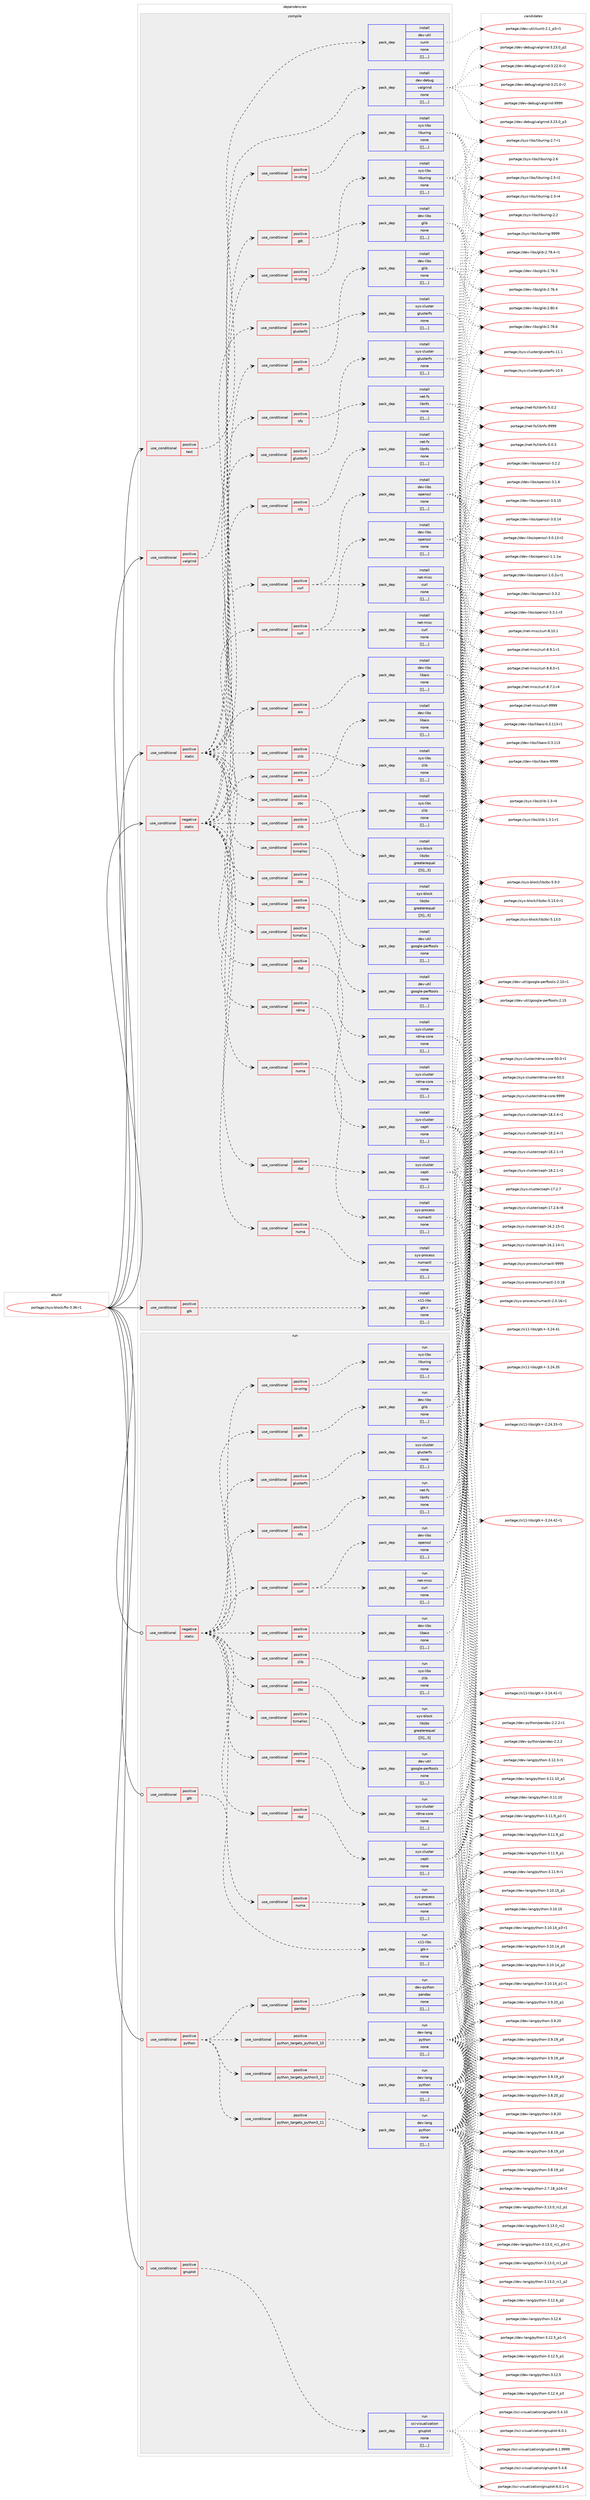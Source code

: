 digraph prolog {

# *************
# Graph options
# *************

newrank=true;
concentrate=true;
compound=true;
graph [rankdir=LR,fontname=Helvetica,fontsize=10,ranksep=1.5];#, ranksep=2.5, nodesep=0.2];
edge  [arrowhead=vee];
node  [fontname=Helvetica,fontsize=10];

# **********
# The ebuild
# **********

subgraph cluster_leftcol {
color=gray;
label=<<i>ebuild</i>>;
id [label="portage://sys-block/fio-3.36-r1", color=red, width=4, href="../sys-block/fio-3.36-r1.svg"];
}

# ****************
# The dependencies
# ****************

subgraph cluster_midcol {
color=gray;
label=<<i>dependencies</i>>;
subgraph cluster_compile {
fillcolor="#eeeeee";
style=filled;
label=<<i>compile</i>>;
subgraph cond8596 {
dependency22774 [label=<<TABLE BORDER="0" CELLBORDER="1" CELLSPACING="0" CELLPADDING="4"><TR><TD ROWSPAN="3" CELLPADDING="10">use_conditional</TD></TR><TR><TD>negative</TD></TR><TR><TD>static</TD></TR></TABLE>>, shape=none, color=red];
subgraph cond8597 {
dependency22775 [label=<<TABLE BORDER="0" CELLBORDER="1" CELLSPACING="0" CELLPADDING="4"><TR><TD ROWSPAN="3" CELLPADDING="10">use_conditional</TD></TR><TR><TD>positive</TD></TR><TR><TD>aio</TD></TR></TABLE>>, shape=none, color=red];
subgraph pack14114 {
dependency22776 [label=<<TABLE BORDER="0" CELLBORDER="1" CELLSPACING="0" CELLPADDING="4" WIDTH="220"><TR><TD ROWSPAN="6" CELLPADDING="30">pack_dep</TD></TR><TR><TD WIDTH="110">install</TD></TR><TR><TD>dev-libs</TD></TR><TR><TD>libaio</TD></TR><TR><TD>none</TD></TR><TR><TD>[[],,,,]</TD></TR></TABLE>>, shape=none, color=blue];
}
dependency22775:e -> dependency22776:w [weight=20,style="dashed",arrowhead="vee"];
}
dependency22774:e -> dependency22775:w [weight=20,style="dashed",arrowhead="vee"];
subgraph cond8598 {
dependency22777 [label=<<TABLE BORDER="0" CELLBORDER="1" CELLSPACING="0" CELLPADDING="4"><TR><TD ROWSPAN="3" CELLPADDING="10">use_conditional</TD></TR><TR><TD>positive</TD></TR><TR><TD>curl</TD></TR></TABLE>>, shape=none, color=red];
subgraph pack14115 {
dependency22778 [label=<<TABLE BORDER="0" CELLBORDER="1" CELLSPACING="0" CELLPADDING="4" WIDTH="220"><TR><TD ROWSPAN="6" CELLPADDING="30">pack_dep</TD></TR><TR><TD WIDTH="110">install</TD></TR><TR><TD>net-misc</TD></TR><TR><TD>curl</TD></TR><TR><TD>none</TD></TR><TR><TD>[[],,,,]</TD></TR></TABLE>>, shape=none, color=blue];
}
dependency22777:e -> dependency22778:w [weight=20,style="dashed",arrowhead="vee"];
subgraph pack14116 {
dependency22779 [label=<<TABLE BORDER="0" CELLBORDER="1" CELLSPACING="0" CELLPADDING="4" WIDTH="220"><TR><TD ROWSPAN="6" CELLPADDING="30">pack_dep</TD></TR><TR><TD WIDTH="110">install</TD></TR><TR><TD>dev-libs</TD></TR><TR><TD>openssl</TD></TR><TR><TD>none</TD></TR><TR><TD>[[],,,,]</TD></TR></TABLE>>, shape=none, color=blue];
}
dependency22777:e -> dependency22779:w [weight=20,style="dashed",arrowhead="vee"];
}
dependency22774:e -> dependency22777:w [weight=20,style="dashed",arrowhead="vee"];
subgraph cond8599 {
dependency22780 [label=<<TABLE BORDER="0" CELLBORDER="1" CELLSPACING="0" CELLPADDING="4"><TR><TD ROWSPAN="3" CELLPADDING="10">use_conditional</TD></TR><TR><TD>positive</TD></TR><TR><TD>nfs</TD></TR></TABLE>>, shape=none, color=red];
subgraph pack14117 {
dependency22781 [label=<<TABLE BORDER="0" CELLBORDER="1" CELLSPACING="0" CELLPADDING="4" WIDTH="220"><TR><TD ROWSPAN="6" CELLPADDING="30">pack_dep</TD></TR><TR><TD WIDTH="110">install</TD></TR><TR><TD>net-fs</TD></TR><TR><TD>libnfs</TD></TR><TR><TD>none</TD></TR><TR><TD>[[],,,,]</TD></TR></TABLE>>, shape=none, color=blue];
}
dependency22780:e -> dependency22781:w [weight=20,style="dashed",arrowhead="vee"];
}
dependency22774:e -> dependency22780:w [weight=20,style="dashed",arrowhead="vee"];
subgraph cond8600 {
dependency22782 [label=<<TABLE BORDER="0" CELLBORDER="1" CELLSPACING="0" CELLPADDING="4"><TR><TD ROWSPAN="3" CELLPADDING="10">use_conditional</TD></TR><TR><TD>positive</TD></TR><TR><TD>glusterfs</TD></TR></TABLE>>, shape=none, color=red];
subgraph pack14118 {
dependency22783 [label=<<TABLE BORDER="0" CELLBORDER="1" CELLSPACING="0" CELLPADDING="4" WIDTH="220"><TR><TD ROWSPAN="6" CELLPADDING="30">pack_dep</TD></TR><TR><TD WIDTH="110">install</TD></TR><TR><TD>sys-cluster</TD></TR><TR><TD>glusterfs</TD></TR><TR><TD>none</TD></TR><TR><TD>[[],,,,]</TD></TR></TABLE>>, shape=none, color=blue];
}
dependency22782:e -> dependency22783:w [weight=20,style="dashed",arrowhead="vee"];
}
dependency22774:e -> dependency22782:w [weight=20,style="dashed",arrowhead="vee"];
subgraph cond8601 {
dependency22784 [label=<<TABLE BORDER="0" CELLBORDER="1" CELLSPACING="0" CELLPADDING="4"><TR><TD ROWSPAN="3" CELLPADDING="10">use_conditional</TD></TR><TR><TD>positive</TD></TR><TR><TD>gtk</TD></TR></TABLE>>, shape=none, color=red];
subgraph pack14119 {
dependency22785 [label=<<TABLE BORDER="0" CELLBORDER="1" CELLSPACING="0" CELLPADDING="4" WIDTH="220"><TR><TD ROWSPAN="6" CELLPADDING="30">pack_dep</TD></TR><TR><TD WIDTH="110">install</TD></TR><TR><TD>dev-libs</TD></TR><TR><TD>glib</TD></TR><TR><TD>none</TD></TR><TR><TD>[[],,,,]</TD></TR></TABLE>>, shape=none, color=blue];
}
dependency22784:e -> dependency22785:w [weight=20,style="dashed",arrowhead="vee"];
}
dependency22774:e -> dependency22784:w [weight=20,style="dashed",arrowhead="vee"];
subgraph cond8602 {
dependency22786 [label=<<TABLE BORDER="0" CELLBORDER="1" CELLSPACING="0" CELLPADDING="4"><TR><TD ROWSPAN="3" CELLPADDING="10">use_conditional</TD></TR><TR><TD>positive</TD></TR><TR><TD>io-uring</TD></TR></TABLE>>, shape=none, color=red];
subgraph pack14120 {
dependency22787 [label=<<TABLE BORDER="0" CELLBORDER="1" CELLSPACING="0" CELLPADDING="4" WIDTH="220"><TR><TD ROWSPAN="6" CELLPADDING="30">pack_dep</TD></TR><TR><TD WIDTH="110">install</TD></TR><TR><TD>sys-libs</TD></TR><TR><TD>liburing</TD></TR><TR><TD>none</TD></TR><TR><TD>[[],,,,]</TD></TR></TABLE>>, shape=none, color=blue];
}
dependency22786:e -> dependency22787:w [weight=20,style="dashed",arrowhead="vee"];
}
dependency22774:e -> dependency22786:w [weight=20,style="dashed",arrowhead="vee"];
subgraph cond8603 {
dependency22788 [label=<<TABLE BORDER="0" CELLBORDER="1" CELLSPACING="0" CELLPADDING="4"><TR><TD ROWSPAN="3" CELLPADDING="10">use_conditional</TD></TR><TR><TD>positive</TD></TR><TR><TD>numa</TD></TR></TABLE>>, shape=none, color=red];
subgraph pack14121 {
dependency22789 [label=<<TABLE BORDER="0" CELLBORDER="1" CELLSPACING="0" CELLPADDING="4" WIDTH="220"><TR><TD ROWSPAN="6" CELLPADDING="30">pack_dep</TD></TR><TR><TD WIDTH="110">install</TD></TR><TR><TD>sys-process</TD></TR><TR><TD>numactl</TD></TR><TR><TD>none</TD></TR><TR><TD>[[],,,,]</TD></TR></TABLE>>, shape=none, color=blue];
}
dependency22788:e -> dependency22789:w [weight=20,style="dashed",arrowhead="vee"];
}
dependency22774:e -> dependency22788:w [weight=20,style="dashed",arrowhead="vee"];
subgraph cond8604 {
dependency22790 [label=<<TABLE BORDER="0" CELLBORDER="1" CELLSPACING="0" CELLPADDING="4"><TR><TD ROWSPAN="3" CELLPADDING="10">use_conditional</TD></TR><TR><TD>positive</TD></TR><TR><TD>rbd</TD></TR></TABLE>>, shape=none, color=red];
subgraph pack14122 {
dependency22791 [label=<<TABLE BORDER="0" CELLBORDER="1" CELLSPACING="0" CELLPADDING="4" WIDTH="220"><TR><TD ROWSPAN="6" CELLPADDING="30">pack_dep</TD></TR><TR><TD WIDTH="110">install</TD></TR><TR><TD>sys-cluster</TD></TR><TR><TD>ceph</TD></TR><TR><TD>none</TD></TR><TR><TD>[[],,,,]</TD></TR></TABLE>>, shape=none, color=blue];
}
dependency22790:e -> dependency22791:w [weight=20,style="dashed",arrowhead="vee"];
}
dependency22774:e -> dependency22790:w [weight=20,style="dashed",arrowhead="vee"];
subgraph cond8605 {
dependency22792 [label=<<TABLE BORDER="0" CELLBORDER="1" CELLSPACING="0" CELLPADDING="4"><TR><TD ROWSPAN="3" CELLPADDING="10">use_conditional</TD></TR><TR><TD>positive</TD></TR><TR><TD>rdma</TD></TR></TABLE>>, shape=none, color=red];
subgraph pack14123 {
dependency22793 [label=<<TABLE BORDER="0" CELLBORDER="1" CELLSPACING="0" CELLPADDING="4" WIDTH="220"><TR><TD ROWSPAN="6" CELLPADDING="30">pack_dep</TD></TR><TR><TD WIDTH="110">install</TD></TR><TR><TD>sys-cluster</TD></TR><TR><TD>rdma-core</TD></TR><TR><TD>none</TD></TR><TR><TD>[[],,,,]</TD></TR></TABLE>>, shape=none, color=blue];
}
dependency22792:e -> dependency22793:w [weight=20,style="dashed",arrowhead="vee"];
}
dependency22774:e -> dependency22792:w [weight=20,style="dashed",arrowhead="vee"];
subgraph cond8606 {
dependency22794 [label=<<TABLE BORDER="0" CELLBORDER="1" CELLSPACING="0" CELLPADDING="4"><TR><TD ROWSPAN="3" CELLPADDING="10">use_conditional</TD></TR><TR><TD>positive</TD></TR><TR><TD>tcmalloc</TD></TR></TABLE>>, shape=none, color=red];
subgraph pack14124 {
dependency22795 [label=<<TABLE BORDER="0" CELLBORDER="1" CELLSPACING="0" CELLPADDING="4" WIDTH="220"><TR><TD ROWSPAN="6" CELLPADDING="30">pack_dep</TD></TR><TR><TD WIDTH="110">install</TD></TR><TR><TD>dev-util</TD></TR><TR><TD>google-perftools</TD></TR><TR><TD>none</TD></TR><TR><TD>[[],,,,]</TD></TR></TABLE>>, shape=none, color=blue];
}
dependency22794:e -> dependency22795:w [weight=20,style="dashed",arrowhead="vee"];
}
dependency22774:e -> dependency22794:w [weight=20,style="dashed",arrowhead="vee"];
subgraph cond8607 {
dependency22796 [label=<<TABLE BORDER="0" CELLBORDER="1" CELLSPACING="0" CELLPADDING="4"><TR><TD ROWSPAN="3" CELLPADDING="10">use_conditional</TD></TR><TR><TD>positive</TD></TR><TR><TD>zbc</TD></TR></TABLE>>, shape=none, color=red];
subgraph pack14125 {
dependency22797 [label=<<TABLE BORDER="0" CELLBORDER="1" CELLSPACING="0" CELLPADDING="4" WIDTH="220"><TR><TD ROWSPAN="6" CELLPADDING="30">pack_dep</TD></TR><TR><TD WIDTH="110">install</TD></TR><TR><TD>sys-block</TD></TR><TR><TD>libzbc</TD></TR><TR><TD>greaterequal</TD></TR><TR><TD>[[5],,,5]</TD></TR></TABLE>>, shape=none, color=blue];
}
dependency22796:e -> dependency22797:w [weight=20,style="dashed",arrowhead="vee"];
}
dependency22774:e -> dependency22796:w [weight=20,style="dashed",arrowhead="vee"];
subgraph cond8608 {
dependency22798 [label=<<TABLE BORDER="0" CELLBORDER="1" CELLSPACING="0" CELLPADDING="4"><TR><TD ROWSPAN="3" CELLPADDING="10">use_conditional</TD></TR><TR><TD>positive</TD></TR><TR><TD>zlib</TD></TR></TABLE>>, shape=none, color=red];
subgraph pack14126 {
dependency22799 [label=<<TABLE BORDER="0" CELLBORDER="1" CELLSPACING="0" CELLPADDING="4" WIDTH="220"><TR><TD ROWSPAN="6" CELLPADDING="30">pack_dep</TD></TR><TR><TD WIDTH="110">install</TD></TR><TR><TD>sys-libs</TD></TR><TR><TD>zlib</TD></TR><TR><TD>none</TD></TR><TR><TD>[[],,,,]</TD></TR></TABLE>>, shape=none, color=blue];
}
dependency22798:e -> dependency22799:w [weight=20,style="dashed",arrowhead="vee"];
}
dependency22774:e -> dependency22798:w [weight=20,style="dashed",arrowhead="vee"];
}
id:e -> dependency22774:w [weight=20,style="solid",arrowhead="vee"];
subgraph cond8609 {
dependency22800 [label=<<TABLE BORDER="0" CELLBORDER="1" CELLSPACING="0" CELLPADDING="4"><TR><TD ROWSPAN="3" CELLPADDING="10">use_conditional</TD></TR><TR><TD>positive</TD></TR><TR><TD>gtk</TD></TR></TABLE>>, shape=none, color=red];
subgraph pack14127 {
dependency22801 [label=<<TABLE BORDER="0" CELLBORDER="1" CELLSPACING="0" CELLPADDING="4" WIDTH="220"><TR><TD ROWSPAN="6" CELLPADDING="30">pack_dep</TD></TR><TR><TD WIDTH="110">install</TD></TR><TR><TD>x11-libs</TD></TR><TR><TD>gtk+</TD></TR><TR><TD>none</TD></TR><TR><TD>[[],,,,]</TD></TR></TABLE>>, shape=none, color=blue];
}
dependency22800:e -> dependency22801:w [weight=20,style="dashed",arrowhead="vee"];
}
id:e -> dependency22800:w [weight=20,style="solid",arrowhead="vee"];
subgraph cond8610 {
dependency22802 [label=<<TABLE BORDER="0" CELLBORDER="1" CELLSPACING="0" CELLPADDING="4"><TR><TD ROWSPAN="3" CELLPADDING="10">use_conditional</TD></TR><TR><TD>positive</TD></TR><TR><TD>static</TD></TR></TABLE>>, shape=none, color=red];
subgraph cond8611 {
dependency22803 [label=<<TABLE BORDER="0" CELLBORDER="1" CELLSPACING="0" CELLPADDING="4"><TR><TD ROWSPAN="3" CELLPADDING="10">use_conditional</TD></TR><TR><TD>positive</TD></TR><TR><TD>aio</TD></TR></TABLE>>, shape=none, color=red];
subgraph pack14128 {
dependency22804 [label=<<TABLE BORDER="0" CELLBORDER="1" CELLSPACING="0" CELLPADDING="4" WIDTH="220"><TR><TD ROWSPAN="6" CELLPADDING="30">pack_dep</TD></TR><TR><TD WIDTH="110">install</TD></TR><TR><TD>dev-libs</TD></TR><TR><TD>libaio</TD></TR><TR><TD>none</TD></TR><TR><TD>[[],,,,]</TD></TR></TABLE>>, shape=none, color=blue];
}
dependency22803:e -> dependency22804:w [weight=20,style="dashed",arrowhead="vee"];
}
dependency22802:e -> dependency22803:w [weight=20,style="dashed",arrowhead="vee"];
subgraph cond8612 {
dependency22805 [label=<<TABLE BORDER="0" CELLBORDER="1" CELLSPACING="0" CELLPADDING="4"><TR><TD ROWSPAN="3" CELLPADDING="10">use_conditional</TD></TR><TR><TD>positive</TD></TR><TR><TD>curl</TD></TR></TABLE>>, shape=none, color=red];
subgraph pack14129 {
dependency22806 [label=<<TABLE BORDER="0" CELLBORDER="1" CELLSPACING="0" CELLPADDING="4" WIDTH="220"><TR><TD ROWSPAN="6" CELLPADDING="30">pack_dep</TD></TR><TR><TD WIDTH="110">install</TD></TR><TR><TD>net-misc</TD></TR><TR><TD>curl</TD></TR><TR><TD>none</TD></TR><TR><TD>[[],,,,]</TD></TR></TABLE>>, shape=none, color=blue];
}
dependency22805:e -> dependency22806:w [weight=20,style="dashed",arrowhead="vee"];
subgraph pack14130 {
dependency22807 [label=<<TABLE BORDER="0" CELLBORDER="1" CELLSPACING="0" CELLPADDING="4" WIDTH="220"><TR><TD ROWSPAN="6" CELLPADDING="30">pack_dep</TD></TR><TR><TD WIDTH="110">install</TD></TR><TR><TD>dev-libs</TD></TR><TR><TD>openssl</TD></TR><TR><TD>none</TD></TR><TR><TD>[[],,,,]</TD></TR></TABLE>>, shape=none, color=blue];
}
dependency22805:e -> dependency22807:w [weight=20,style="dashed",arrowhead="vee"];
}
dependency22802:e -> dependency22805:w [weight=20,style="dashed",arrowhead="vee"];
subgraph cond8613 {
dependency22808 [label=<<TABLE BORDER="0" CELLBORDER="1" CELLSPACING="0" CELLPADDING="4"><TR><TD ROWSPAN="3" CELLPADDING="10">use_conditional</TD></TR><TR><TD>positive</TD></TR><TR><TD>nfs</TD></TR></TABLE>>, shape=none, color=red];
subgraph pack14131 {
dependency22809 [label=<<TABLE BORDER="0" CELLBORDER="1" CELLSPACING="0" CELLPADDING="4" WIDTH="220"><TR><TD ROWSPAN="6" CELLPADDING="30">pack_dep</TD></TR><TR><TD WIDTH="110">install</TD></TR><TR><TD>net-fs</TD></TR><TR><TD>libnfs</TD></TR><TR><TD>none</TD></TR><TR><TD>[[],,,,]</TD></TR></TABLE>>, shape=none, color=blue];
}
dependency22808:e -> dependency22809:w [weight=20,style="dashed",arrowhead="vee"];
}
dependency22802:e -> dependency22808:w [weight=20,style="dashed",arrowhead="vee"];
subgraph cond8614 {
dependency22810 [label=<<TABLE BORDER="0" CELLBORDER="1" CELLSPACING="0" CELLPADDING="4"><TR><TD ROWSPAN="3" CELLPADDING="10">use_conditional</TD></TR><TR><TD>positive</TD></TR><TR><TD>glusterfs</TD></TR></TABLE>>, shape=none, color=red];
subgraph pack14132 {
dependency22811 [label=<<TABLE BORDER="0" CELLBORDER="1" CELLSPACING="0" CELLPADDING="4" WIDTH="220"><TR><TD ROWSPAN="6" CELLPADDING="30">pack_dep</TD></TR><TR><TD WIDTH="110">install</TD></TR><TR><TD>sys-cluster</TD></TR><TR><TD>glusterfs</TD></TR><TR><TD>none</TD></TR><TR><TD>[[],,,,]</TD></TR></TABLE>>, shape=none, color=blue];
}
dependency22810:e -> dependency22811:w [weight=20,style="dashed",arrowhead="vee"];
}
dependency22802:e -> dependency22810:w [weight=20,style="dashed",arrowhead="vee"];
subgraph cond8615 {
dependency22812 [label=<<TABLE BORDER="0" CELLBORDER="1" CELLSPACING="0" CELLPADDING="4"><TR><TD ROWSPAN="3" CELLPADDING="10">use_conditional</TD></TR><TR><TD>positive</TD></TR><TR><TD>gtk</TD></TR></TABLE>>, shape=none, color=red];
subgraph pack14133 {
dependency22813 [label=<<TABLE BORDER="0" CELLBORDER="1" CELLSPACING="0" CELLPADDING="4" WIDTH="220"><TR><TD ROWSPAN="6" CELLPADDING="30">pack_dep</TD></TR><TR><TD WIDTH="110">install</TD></TR><TR><TD>dev-libs</TD></TR><TR><TD>glib</TD></TR><TR><TD>none</TD></TR><TR><TD>[[],,,,]</TD></TR></TABLE>>, shape=none, color=blue];
}
dependency22812:e -> dependency22813:w [weight=20,style="dashed",arrowhead="vee"];
}
dependency22802:e -> dependency22812:w [weight=20,style="dashed",arrowhead="vee"];
subgraph cond8616 {
dependency22814 [label=<<TABLE BORDER="0" CELLBORDER="1" CELLSPACING="0" CELLPADDING="4"><TR><TD ROWSPAN="3" CELLPADDING="10">use_conditional</TD></TR><TR><TD>positive</TD></TR><TR><TD>io-uring</TD></TR></TABLE>>, shape=none, color=red];
subgraph pack14134 {
dependency22815 [label=<<TABLE BORDER="0" CELLBORDER="1" CELLSPACING="0" CELLPADDING="4" WIDTH="220"><TR><TD ROWSPAN="6" CELLPADDING="30">pack_dep</TD></TR><TR><TD WIDTH="110">install</TD></TR><TR><TD>sys-libs</TD></TR><TR><TD>liburing</TD></TR><TR><TD>none</TD></TR><TR><TD>[[],,,,]</TD></TR></TABLE>>, shape=none, color=blue];
}
dependency22814:e -> dependency22815:w [weight=20,style="dashed",arrowhead="vee"];
}
dependency22802:e -> dependency22814:w [weight=20,style="dashed",arrowhead="vee"];
subgraph cond8617 {
dependency22816 [label=<<TABLE BORDER="0" CELLBORDER="1" CELLSPACING="0" CELLPADDING="4"><TR><TD ROWSPAN="3" CELLPADDING="10">use_conditional</TD></TR><TR><TD>positive</TD></TR><TR><TD>numa</TD></TR></TABLE>>, shape=none, color=red];
subgraph pack14135 {
dependency22817 [label=<<TABLE BORDER="0" CELLBORDER="1" CELLSPACING="0" CELLPADDING="4" WIDTH="220"><TR><TD ROWSPAN="6" CELLPADDING="30">pack_dep</TD></TR><TR><TD WIDTH="110">install</TD></TR><TR><TD>sys-process</TD></TR><TR><TD>numactl</TD></TR><TR><TD>none</TD></TR><TR><TD>[[],,,,]</TD></TR></TABLE>>, shape=none, color=blue];
}
dependency22816:e -> dependency22817:w [weight=20,style="dashed",arrowhead="vee"];
}
dependency22802:e -> dependency22816:w [weight=20,style="dashed",arrowhead="vee"];
subgraph cond8618 {
dependency22818 [label=<<TABLE BORDER="0" CELLBORDER="1" CELLSPACING="0" CELLPADDING="4"><TR><TD ROWSPAN="3" CELLPADDING="10">use_conditional</TD></TR><TR><TD>positive</TD></TR><TR><TD>rbd</TD></TR></TABLE>>, shape=none, color=red];
subgraph pack14136 {
dependency22819 [label=<<TABLE BORDER="0" CELLBORDER="1" CELLSPACING="0" CELLPADDING="4" WIDTH="220"><TR><TD ROWSPAN="6" CELLPADDING="30">pack_dep</TD></TR><TR><TD WIDTH="110">install</TD></TR><TR><TD>sys-cluster</TD></TR><TR><TD>ceph</TD></TR><TR><TD>none</TD></TR><TR><TD>[[],,,,]</TD></TR></TABLE>>, shape=none, color=blue];
}
dependency22818:e -> dependency22819:w [weight=20,style="dashed",arrowhead="vee"];
}
dependency22802:e -> dependency22818:w [weight=20,style="dashed",arrowhead="vee"];
subgraph cond8619 {
dependency22820 [label=<<TABLE BORDER="0" CELLBORDER="1" CELLSPACING="0" CELLPADDING="4"><TR><TD ROWSPAN="3" CELLPADDING="10">use_conditional</TD></TR><TR><TD>positive</TD></TR><TR><TD>rdma</TD></TR></TABLE>>, shape=none, color=red];
subgraph pack14137 {
dependency22821 [label=<<TABLE BORDER="0" CELLBORDER="1" CELLSPACING="0" CELLPADDING="4" WIDTH="220"><TR><TD ROWSPAN="6" CELLPADDING="30">pack_dep</TD></TR><TR><TD WIDTH="110">install</TD></TR><TR><TD>sys-cluster</TD></TR><TR><TD>rdma-core</TD></TR><TR><TD>none</TD></TR><TR><TD>[[],,,,]</TD></TR></TABLE>>, shape=none, color=blue];
}
dependency22820:e -> dependency22821:w [weight=20,style="dashed",arrowhead="vee"];
}
dependency22802:e -> dependency22820:w [weight=20,style="dashed",arrowhead="vee"];
subgraph cond8620 {
dependency22822 [label=<<TABLE BORDER="0" CELLBORDER="1" CELLSPACING="0" CELLPADDING="4"><TR><TD ROWSPAN="3" CELLPADDING="10">use_conditional</TD></TR><TR><TD>positive</TD></TR><TR><TD>tcmalloc</TD></TR></TABLE>>, shape=none, color=red];
subgraph pack14138 {
dependency22823 [label=<<TABLE BORDER="0" CELLBORDER="1" CELLSPACING="0" CELLPADDING="4" WIDTH="220"><TR><TD ROWSPAN="6" CELLPADDING="30">pack_dep</TD></TR><TR><TD WIDTH="110">install</TD></TR><TR><TD>dev-util</TD></TR><TR><TD>google-perftools</TD></TR><TR><TD>none</TD></TR><TR><TD>[[],,,,]</TD></TR></TABLE>>, shape=none, color=blue];
}
dependency22822:e -> dependency22823:w [weight=20,style="dashed",arrowhead="vee"];
}
dependency22802:e -> dependency22822:w [weight=20,style="dashed",arrowhead="vee"];
subgraph cond8621 {
dependency22824 [label=<<TABLE BORDER="0" CELLBORDER="1" CELLSPACING="0" CELLPADDING="4"><TR><TD ROWSPAN="3" CELLPADDING="10">use_conditional</TD></TR><TR><TD>positive</TD></TR><TR><TD>zbc</TD></TR></TABLE>>, shape=none, color=red];
subgraph pack14139 {
dependency22825 [label=<<TABLE BORDER="0" CELLBORDER="1" CELLSPACING="0" CELLPADDING="4" WIDTH="220"><TR><TD ROWSPAN="6" CELLPADDING="30">pack_dep</TD></TR><TR><TD WIDTH="110">install</TD></TR><TR><TD>sys-block</TD></TR><TR><TD>libzbc</TD></TR><TR><TD>greaterequal</TD></TR><TR><TD>[[5],,,5]</TD></TR></TABLE>>, shape=none, color=blue];
}
dependency22824:e -> dependency22825:w [weight=20,style="dashed",arrowhead="vee"];
}
dependency22802:e -> dependency22824:w [weight=20,style="dashed",arrowhead="vee"];
subgraph cond8622 {
dependency22826 [label=<<TABLE BORDER="0" CELLBORDER="1" CELLSPACING="0" CELLPADDING="4"><TR><TD ROWSPAN="3" CELLPADDING="10">use_conditional</TD></TR><TR><TD>positive</TD></TR><TR><TD>zlib</TD></TR></TABLE>>, shape=none, color=red];
subgraph pack14140 {
dependency22827 [label=<<TABLE BORDER="0" CELLBORDER="1" CELLSPACING="0" CELLPADDING="4" WIDTH="220"><TR><TD ROWSPAN="6" CELLPADDING="30">pack_dep</TD></TR><TR><TD WIDTH="110">install</TD></TR><TR><TD>sys-libs</TD></TR><TR><TD>zlib</TD></TR><TR><TD>none</TD></TR><TR><TD>[[],,,,]</TD></TR></TABLE>>, shape=none, color=blue];
}
dependency22826:e -> dependency22827:w [weight=20,style="dashed",arrowhead="vee"];
}
dependency22802:e -> dependency22826:w [weight=20,style="dashed",arrowhead="vee"];
}
id:e -> dependency22802:w [weight=20,style="solid",arrowhead="vee"];
subgraph cond8623 {
dependency22828 [label=<<TABLE BORDER="0" CELLBORDER="1" CELLSPACING="0" CELLPADDING="4"><TR><TD ROWSPAN="3" CELLPADDING="10">use_conditional</TD></TR><TR><TD>positive</TD></TR><TR><TD>test</TD></TR></TABLE>>, shape=none, color=red];
subgraph pack14141 {
dependency22829 [label=<<TABLE BORDER="0" CELLBORDER="1" CELLSPACING="0" CELLPADDING="4" WIDTH="220"><TR><TD ROWSPAN="6" CELLPADDING="30">pack_dep</TD></TR><TR><TD WIDTH="110">install</TD></TR><TR><TD>dev-util</TD></TR><TR><TD>cunit</TD></TR><TR><TD>none</TD></TR><TR><TD>[[],,,,]</TD></TR></TABLE>>, shape=none, color=blue];
}
dependency22828:e -> dependency22829:w [weight=20,style="dashed",arrowhead="vee"];
}
id:e -> dependency22828:w [weight=20,style="solid",arrowhead="vee"];
subgraph cond8624 {
dependency22830 [label=<<TABLE BORDER="0" CELLBORDER="1" CELLSPACING="0" CELLPADDING="4"><TR><TD ROWSPAN="3" CELLPADDING="10">use_conditional</TD></TR><TR><TD>positive</TD></TR><TR><TD>valgrind</TD></TR></TABLE>>, shape=none, color=red];
subgraph pack14142 {
dependency22831 [label=<<TABLE BORDER="0" CELLBORDER="1" CELLSPACING="0" CELLPADDING="4" WIDTH="220"><TR><TD ROWSPAN="6" CELLPADDING="30">pack_dep</TD></TR><TR><TD WIDTH="110">install</TD></TR><TR><TD>dev-debug</TD></TR><TR><TD>valgrind</TD></TR><TR><TD>none</TD></TR><TR><TD>[[],,,,]</TD></TR></TABLE>>, shape=none, color=blue];
}
dependency22830:e -> dependency22831:w [weight=20,style="dashed",arrowhead="vee"];
}
id:e -> dependency22830:w [weight=20,style="solid",arrowhead="vee"];
}
subgraph cluster_compileandrun {
fillcolor="#eeeeee";
style=filled;
label=<<i>compile and run</i>>;
}
subgraph cluster_run {
fillcolor="#eeeeee";
style=filled;
label=<<i>run</i>>;
subgraph cond8625 {
dependency22832 [label=<<TABLE BORDER="0" CELLBORDER="1" CELLSPACING="0" CELLPADDING="4"><TR><TD ROWSPAN="3" CELLPADDING="10">use_conditional</TD></TR><TR><TD>negative</TD></TR><TR><TD>static</TD></TR></TABLE>>, shape=none, color=red];
subgraph cond8626 {
dependency22833 [label=<<TABLE BORDER="0" CELLBORDER="1" CELLSPACING="0" CELLPADDING="4"><TR><TD ROWSPAN="3" CELLPADDING="10">use_conditional</TD></TR><TR><TD>positive</TD></TR><TR><TD>aio</TD></TR></TABLE>>, shape=none, color=red];
subgraph pack14143 {
dependency22834 [label=<<TABLE BORDER="0" CELLBORDER="1" CELLSPACING="0" CELLPADDING="4" WIDTH="220"><TR><TD ROWSPAN="6" CELLPADDING="30">pack_dep</TD></TR><TR><TD WIDTH="110">run</TD></TR><TR><TD>dev-libs</TD></TR><TR><TD>libaio</TD></TR><TR><TD>none</TD></TR><TR><TD>[[],,,,]</TD></TR></TABLE>>, shape=none, color=blue];
}
dependency22833:e -> dependency22834:w [weight=20,style="dashed",arrowhead="vee"];
}
dependency22832:e -> dependency22833:w [weight=20,style="dashed",arrowhead="vee"];
subgraph cond8627 {
dependency22835 [label=<<TABLE BORDER="0" CELLBORDER="1" CELLSPACING="0" CELLPADDING="4"><TR><TD ROWSPAN="3" CELLPADDING="10">use_conditional</TD></TR><TR><TD>positive</TD></TR><TR><TD>curl</TD></TR></TABLE>>, shape=none, color=red];
subgraph pack14144 {
dependency22836 [label=<<TABLE BORDER="0" CELLBORDER="1" CELLSPACING="0" CELLPADDING="4" WIDTH="220"><TR><TD ROWSPAN="6" CELLPADDING="30">pack_dep</TD></TR><TR><TD WIDTH="110">run</TD></TR><TR><TD>net-misc</TD></TR><TR><TD>curl</TD></TR><TR><TD>none</TD></TR><TR><TD>[[],,,,]</TD></TR></TABLE>>, shape=none, color=blue];
}
dependency22835:e -> dependency22836:w [weight=20,style="dashed",arrowhead="vee"];
subgraph pack14145 {
dependency22837 [label=<<TABLE BORDER="0" CELLBORDER="1" CELLSPACING="0" CELLPADDING="4" WIDTH="220"><TR><TD ROWSPAN="6" CELLPADDING="30">pack_dep</TD></TR><TR><TD WIDTH="110">run</TD></TR><TR><TD>dev-libs</TD></TR><TR><TD>openssl</TD></TR><TR><TD>none</TD></TR><TR><TD>[[],,,,]</TD></TR></TABLE>>, shape=none, color=blue];
}
dependency22835:e -> dependency22837:w [weight=20,style="dashed",arrowhead="vee"];
}
dependency22832:e -> dependency22835:w [weight=20,style="dashed",arrowhead="vee"];
subgraph cond8628 {
dependency22838 [label=<<TABLE BORDER="0" CELLBORDER="1" CELLSPACING="0" CELLPADDING="4"><TR><TD ROWSPAN="3" CELLPADDING="10">use_conditional</TD></TR><TR><TD>positive</TD></TR><TR><TD>nfs</TD></TR></TABLE>>, shape=none, color=red];
subgraph pack14146 {
dependency22839 [label=<<TABLE BORDER="0" CELLBORDER="1" CELLSPACING="0" CELLPADDING="4" WIDTH="220"><TR><TD ROWSPAN="6" CELLPADDING="30">pack_dep</TD></TR><TR><TD WIDTH="110">run</TD></TR><TR><TD>net-fs</TD></TR><TR><TD>libnfs</TD></TR><TR><TD>none</TD></TR><TR><TD>[[],,,,]</TD></TR></TABLE>>, shape=none, color=blue];
}
dependency22838:e -> dependency22839:w [weight=20,style="dashed",arrowhead="vee"];
}
dependency22832:e -> dependency22838:w [weight=20,style="dashed",arrowhead="vee"];
subgraph cond8629 {
dependency22840 [label=<<TABLE BORDER="0" CELLBORDER="1" CELLSPACING="0" CELLPADDING="4"><TR><TD ROWSPAN="3" CELLPADDING="10">use_conditional</TD></TR><TR><TD>positive</TD></TR><TR><TD>glusterfs</TD></TR></TABLE>>, shape=none, color=red];
subgraph pack14147 {
dependency22841 [label=<<TABLE BORDER="0" CELLBORDER="1" CELLSPACING="0" CELLPADDING="4" WIDTH="220"><TR><TD ROWSPAN="6" CELLPADDING="30">pack_dep</TD></TR><TR><TD WIDTH="110">run</TD></TR><TR><TD>sys-cluster</TD></TR><TR><TD>glusterfs</TD></TR><TR><TD>none</TD></TR><TR><TD>[[],,,,]</TD></TR></TABLE>>, shape=none, color=blue];
}
dependency22840:e -> dependency22841:w [weight=20,style="dashed",arrowhead="vee"];
}
dependency22832:e -> dependency22840:w [weight=20,style="dashed",arrowhead="vee"];
subgraph cond8630 {
dependency22842 [label=<<TABLE BORDER="0" CELLBORDER="1" CELLSPACING="0" CELLPADDING="4"><TR><TD ROWSPAN="3" CELLPADDING="10">use_conditional</TD></TR><TR><TD>positive</TD></TR><TR><TD>gtk</TD></TR></TABLE>>, shape=none, color=red];
subgraph pack14148 {
dependency22843 [label=<<TABLE BORDER="0" CELLBORDER="1" CELLSPACING="0" CELLPADDING="4" WIDTH="220"><TR><TD ROWSPAN="6" CELLPADDING="30">pack_dep</TD></TR><TR><TD WIDTH="110">run</TD></TR><TR><TD>dev-libs</TD></TR><TR><TD>glib</TD></TR><TR><TD>none</TD></TR><TR><TD>[[],,,,]</TD></TR></TABLE>>, shape=none, color=blue];
}
dependency22842:e -> dependency22843:w [weight=20,style="dashed",arrowhead="vee"];
}
dependency22832:e -> dependency22842:w [weight=20,style="dashed",arrowhead="vee"];
subgraph cond8631 {
dependency22844 [label=<<TABLE BORDER="0" CELLBORDER="1" CELLSPACING="0" CELLPADDING="4"><TR><TD ROWSPAN="3" CELLPADDING="10">use_conditional</TD></TR><TR><TD>positive</TD></TR><TR><TD>io-uring</TD></TR></TABLE>>, shape=none, color=red];
subgraph pack14149 {
dependency22845 [label=<<TABLE BORDER="0" CELLBORDER="1" CELLSPACING="0" CELLPADDING="4" WIDTH="220"><TR><TD ROWSPAN="6" CELLPADDING="30">pack_dep</TD></TR><TR><TD WIDTH="110">run</TD></TR><TR><TD>sys-libs</TD></TR><TR><TD>liburing</TD></TR><TR><TD>none</TD></TR><TR><TD>[[],,,,]</TD></TR></TABLE>>, shape=none, color=blue];
}
dependency22844:e -> dependency22845:w [weight=20,style="dashed",arrowhead="vee"];
}
dependency22832:e -> dependency22844:w [weight=20,style="dashed",arrowhead="vee"];
subgraph cond8632 {
dependency22846 [label=<<TABLE BORDER="0" CELLBORDER="1" CELLSPACING="0" CELLPADDING="4"><TR><TD ROWSPAN="3" CELLPADDING="10">use_conditional</TD></TR><TR><TD>positive</TD></TR><TR><TD>numa</TD></TR></TABLE>>, shape=none, color=red];
subgraph pack14150 {
dependency22847 [label=<<TABLE BORDER="0" CELLBORDER="1" CELLSPACING="0" CELLPADDING="4" WIDTH="220"><TR><TD ROWSPAN="6" CELLPADDING="30">pack_dep</TD></TR><TR><TD WIDTH="110">run</TD></TR><TR><TD>sys-process</TD></TR><TR><TD>numactl</TD></TR><TR><TD>none</TD></TR><TR><TD>[[],,,,]</TD></TR></TABLE>>, shape=none, color=blue];
}
dependency22846:e -> dependency22847:w [weight=20,style="dashed",arrowhead="vee"];
}
dependency22832:e -> dependency22846:w [weight=20,style="dashed",arrowhead="vee"];
subgraph cond8633 {
dependency22848 [label=<<TABLE BORDER="0" CELLBORDER="1" CELLSPACING="0" CELLPADDING="4"><TR><TD ROWSPAN="3" CELLPADDING="10">use_conditional</TD></TR><TR><TD>positive</TD></TR><TR><TD>rbd</TD></TR></TABLE>>, shape=none, color=red];
subgraph pack14151 {
dependency22849 [label=<<TABLE BORDER="0" CELLBORDER="1" CELLSPACING="0" CELLPADDING="4" WIDTH="220"><TR><TD ROWSPAN="6" CELLPADDING="30">pack_dep</TD></TR><TR><TD WIDTH="110">run</TD></TR><TR><TD>sys-cluster</TD></TR><TR><TD>ceph</TD></TR><TR><TD>none</TD></TR><TR><TD>[[],,,,]</TD></TR></TABLE>>, shape=none, color=blue];
}
dependency22848:e -> dependency22849:w [weight=20,style="dashed",arrowhead="vee"];
}
dependency22832:e -> dependency22848:w [weight=20,style="dashed",arrowhead="vee"];
subgraph cond8634 {
dependency22850 [label=<<TABLE BORDER="0" CELLBORDER="1" CELLSPACING="0" CELLPADDING="4"><TR><TD ROWSPAN="3" CELLPADDING="10">use_conditional</TD></TR><TR><TD>positive</TD></TR><TR><TD>rdma</TD></TR></TABLE>>, shape=none, color=red];
subgraph pack14152 {
dependency22851 [label=<<TABLE BORDER="0" CELLBORDER="1" CELLSPACING="0" CELLPADDING="4" WIDTH="220"><TR><TD ROWSPAN="6" CELLPADDING="30">pack_dep</TD></TR><TR><TD WIDTH="110">run</TD></TR><TR><TD>sys-cluster</TD></TR><TR><TD>rdma-core</TD></TR><TR><TD>none</TD></TR><TR><TD>[[],,,,]</TD></TR></TABLE>>, shape=none, color=blue];
}
dependency22850:e -> dependency22851:w [weight=20,style="dashed",arrowhead="vee"];
}
dependency22832:e -> dependency22850:w [weight=20,style="dashed",arrowhead="vee"];
subgraph cond8635 {
dependency22852 [label=<<TABLE BORDER="0" CELLBORDER="1" CELLSPACING="0" CELLPADDING="4"><TR><TD ROWSPAN="3" CELLPADDING="10">use_conditional</TD></TR><TR><TD>positive</TD></TR><TR><TD>tcmalloc</TD></TR></TABLE>>, shape=none, color=red];
subgraph pack14153 {
dependency22853 [label=<<TABLE BORDER="0" CELLBORDER="1" CELLSPACING="0" CELLPADDING="4" WIDTH="220"><TR><TD ROWSPAN="6" CELLPADDING="30">pack_dep</TD></TR><TR><TD WIDTH="110">run</TD></TR><TR><TD>dev-util</TD></TR><TR><TD>google-perftools</TD></TR><TR><TD>none</TD></TR><TR><TD>[[],,,,]</TD></TR></TABLE>>, shape=none, color=blue];
}
dependency22852:e -> dependency22853:w [weight=20,style="dashed",arrowhead="vee"];
}
dependency22832:e -> dependency22852:w [weight=20,style="dashed",arrowhead="vee"];
subgraph cond8636 {
dependency22854 [label=<<TABLE BORDER="0" CELLBORDER="1" CELLSPACING="0" CELLPADDING="4"><TR><TD ROWSPAN="3" CELLPADDING="10">use_conditional</TD></TR><TR><TD>positive</TD></TR><TR><TD>zbc</TD></TR></TABLE>>, shape=none, color=red];
subgraph pack14154 {
dependency22855 [label=<<TABLE BORDER="0" CELLBORDER="1" CELLSPACING="0" CELLPADDING="4" WIDTH="220"><TR><TD ROWSPAN="6" CELLPADDING="30">pack_dep</TD></TR><TR><TD WIDTH="110">run</TD></TR><TR><TD>sys-block</TD></TR><TR><TD>libzbc</TD></TR><TR><TD>greaterequal</TD></TR><TR><TD>[[5],,,5]</TD></TR></TABLE>>, shape=none, color=blue];
}
dependency22854:e -> dependency22855:w [weight=20,style="dashed",arrowhead="vee"];
}
dependency22832:e -> dependency22854:w [weight=20,style="dashed",arrowhead="vee"];
subgraph cond8637 {
dependency22856 [label=<<TABLE BORDER="0" CELLBORDER="1" CELLSPACING="0" CELLPADDING="4"><TR><TD ROWSPAN="3" CELLPADDING="10">use_conditional</TD></TR><TR><TD>positive</TD></TR><TR><TD>zlib</TD></TR></TABLE>>, shape=none, color=red];
subgraph pack14155 {
dependency22857 [label=<<TABLE BORDER="0" CELLBORDER="1" CELLSPACING="0" CELLPADDING="4" WIDTH="220"><TR><TD ROWSPAN="6" CELLPADDING="30">pack_dep</TD></TR><TR><TD WIDTH="110">run</TD></TR><TR><TD>sys-libs</TD></TR><TR><TD>zlib</TD></TR><TR><TD>none</TD></TR><TR><TD>[[],,,,]</TD></TR></TABLE>>, shape=none, color=blue];
}
dependency22856:e -> dependency22857:w [weight=20,style="dashed",arrowhead="vee"];
}
dependency22832:e -> dependency22856:w [weight=20,style="dashed",arrowhead="vee"];
}
id:e -> dependency22832:w [weight=20,style="solid",arrowhead="odot"];
subgraph cond8638 {
dependency22858 [label=<<TABLE BORDER="0" CELLBORDER="1" CELLSPACING="0" CELLPADDING="4"><TR><TD ROWSPAN="3" CELLPADDING="10">use_conditional</TD></TR><TR><TD>positive</TD></TR><TR><TD>gnuplot</TD></TR></TABLE>>, shape=none, color=red];
subgraph pack14156 {
dependency22859 [label=<<TABLE BORDER="0" CELLBORDER="1" CELLSPACING="0" CELLPADDING="4" WIDTH="220"><TR><TD ROWSPAN="6" CELLPADDING="30">pack_dep</TD></TR><TR><TD WIDTH="110">run</TD></TR><TR><TD>sci-visualization</TD></TR><TR><TD>gnuplot</TD></TR><TR><TD>none</TD></TR><TR><TD>[[],,,,]</TD></TR></TABLE>>, shape=none, color=blue];
}
dependency22858:e -> dependency22859:w [weight=20,style="dashed",arrowhead="vee"];
}
id:e -> dependency22858:w [weight=20,style="solid",arrowhead="odot"];
subgraph cond8639 {
dependency22860 [label=<<TABLE BORDER="0" CELLBORDER="1" CELLSPACING="0" CELLPADDING="4"><TR><TD ROWSPAN="3" CELLPADDING="10">use_conditional</TD></TR><TR><TD>positive</TD></TR><TR><TD>gtk</TD></TR></TABLE>>, shape=none, color=red];
subgraph pack14157 {
dependency22861 [label=<<TABLE BORDER="0" CELLBORDER="1" CELLSPACING="0" CELLPADDING="4" WIDTH="220"><TR><TD ROWSPAN="6" CELLPADDING="30">pack_dep</TD></TR><TR><TD WIDTH="110">run</TD></TR><TR><TD>x11-libs</TD></TR><TR><TD>gtk+</TD></TR><TR><TD>none</TD></TR><TR><TD>[[],,,,]</TD></TR></TABLE>>, shape=none, color=blue];
}
dependency22860:e -> dependency22861:w [weight=20,style="dashed",arrowhead="vee"];
}
id:e -> dependency22860:w [weight=20,style="solid",arrowhead="odot"];
subgraph cond8640 {
dependency22862 [label=<<TABLE BORDER="0" CELLBORDER="1" CELLSPACING="0" CELLPADDING="4"><TR><TD ROWSPAN="3" CELLPADDING="10">use_conditional</TD></TR><TR><TD>positive</TD></TR><TR><TD>python</TD></TR></TABLE>>, shape=none, color=red];
subgraph cond8641 {
dependency22863 [label=<<TABLE BORDER="0" CELLBORDER="1" CELLSPACING="0" CELLPADDING="4"><TR><TD ROWSPAN="3" CELLPADDING="10">use_conditional</TD></TR><TR><TD>positive</TD></TR><TR><TD>python_targets_python3_10</TD></TR></TABLE>>, shape=none, color=red];
subgraph pack14158 {
dependency22864 [label=<<TABLE BORDER="0" CELLBORDER="1" CELLSPACING="0" CELLPADDING="4" WIDTH="220"><TR><TD ROWSPAN="6" CELLPADDING="30">pack_dep</TD></TR><TR><TD WIDTH="110">run</TD></TR><TR><TD>dev-lang</TD></TR><TR><TD>python</TD></TR><TR><TD>none</TD></TR><TR><TD>[[],,,,]</TD></TR></TABLE>>, shape=none, color=blue];
}
dependency22863:e -> dependency22864:w [weight=20,style="dashed",arrowhead="vee"];
}
dependency22862:e -> dependency22863:w [weight=20,style="dashed",arrowhead="vee"];
subgraph cond8642 {
dependency22865 [label=<<TABLE BORDER="0" CELLBORDER="1" CELLSPACING="0" CELLPADDING="4"><TR><TD ROWSPAN="3" CELLPADDING="10">use_conditional</TD></TR><TR><TD>positive</TD></TR><TR><TD>python_targets_python3_11</TD></TR></TABLE>>, shape=none, color=red];
subgraph pack14159 {
dependency22866 [label=<<TABLE BORDER="0" CELLBORDER="1" CELLSPACING="0" CELLPADDING="4" WIDTH="220"><TR><TD ROWSPAN="6" CELLPADDING="30">pack_dep</TD></TR><TR><TD WIDTH="110">run</TD></TR><TR><TD>dev-lang</TD></TR><TR><TD>python</TD></TR><TR><TD>none</TD></TR><TR><TD>[[],,,,]</TD></TR></TABLE>>, shape=none, color=blue];
}
dependency22865:e -> dependency22866:w [weight=20,style="dashed",arrowhead="vee"];
}
dependency22862:e -> dependency22865:w [weight=20,style="dashed",arrowhead="vee"];
subgraph cond8643 {
dependency22867 [label=<<TABLE BORDER="0" CELLBORDER="1" CELLSPACING="0" CELLPADDING="4"><TR><TD ROWSPAN="3" CELLPADDING="10">use_conditional</TD></TR><TR><TD>positive</TD></TR><TR><TD>python_targets_python3_12</TD></TR></TABLE>>, shape=none, color=red];
subgraph pack14160 {
dependency22868 [label=<<TABLE BORDER="0" CELLBORDER="1" CELLSPACING="0" CELLPADDING="4" WIDTH="220"><TR><TD ROWSPAN="6" CELLPADDING="30">pack_dep</TD></TR><TR><TD WIDTH="110">run</TD></TR><TR><TD>dev-lang</TD></TR><TR><TD>python</TD></TR><TR><TD>none</TD></TR><TR><TD>[[],,,,]</TD></TR></TABLE>>, shape=none, color=blue];
}
dependency22867:e -> dependency22868:w [weight=20,style="dashed",arrowhead="vee"];
}
dependency22862:e -> dependency22867:w [weight=20,style="dashed",arrowhead="vee"];
subgraph cond8644 {
dependency22869 [label=<<TABLE BORDER="0" CELLBORDER="1" CELLSPACING="0" CELLPADDING="4"><TR><TD ROWSPAN="3" CELLPADDING="10">use_conditional</TD></TR><TR><TD>positive</TD></TR><TR><TD>pandas</TD></TR></TABLE>>, shape=none, color=red];
subgraph pack14161 {
dependency22870 [label=<<TABLE BORDER="0" CELLBORDER="1" CELLSPACING="0" CELLPADDING="4" WIDTH="220"><TR><TD ROWSPAN="6" CELLPADDING="30">pack_dep</TD></TR><TR><TD WIDTH="110">run</TD></TR><TR><TD>dev-python</TD></TR><TR><TD>pandas</TD></TR><TR><TD>none</TD></TR><TR><TD>[[],,,,]</TD></TR></TABLE>>, shape=none, color=blue];
}
dependency22869:e -> dependency22870:w [weight=20,style="dashed",arrowhead="vee"];
}
dependency22862:e -> dependency22869:w [weight=20,style="dashed",arrowhead="vee"];
}
id:e -> dependency22862:w [weight=20,style="solid",arrowhead="odot"];
}
}

# **************
# The candidates
# **************

subgraph cluster_choices {
rank=same;
color=gray;
label=<<i>candidates</i>>;

subgraph choice14114 {
color=black;
nodesep=1;
choice10010111845108105981154710810598971051114557575757 [label="portage://dev-libs/libaio-9999", color=red, width=4,href="../dev-libs/libaio-9999.svg"];
choice100101118451081059811547108105989710511145484651464949514511449 [label="portage://dev-libs/libaio-0.3.113-r1", color=red, width=4,href="../dev-libs/libaio-0.3.113-r1.svg"];
choice10010111845108105981154710810598971051114548465146494951 [label="portage://dev-libs/libaio-0.3.113", color=red, width=4,href="../dev-libs/libaio-0.3.113.svg"];
dependency22776:e -> choice10010111845108105981154710810598971051114557575757:w [style=dotted,weight="100"];
dependency22776:e -> choice100101118451081059811547108105989710511145484651464949514511449:w [style=dotted,weight="100"];
dependency22776:e -> choice10010111845108105981154710810598971051114548465146494951:w [style=dotted,weight="100"];
}
subgraph choice14115 {
color=black;
nodesep=1;
choice110101116451091051159947991171141084557575757 [label="portage://net-misc/curl-9999", color=red, width=4,href="../net-misc/curl-9999.svg"];
choice1101011164510910511599479911711410845564649484649 [label="portage://net-misc/curl-8.10.1", color=red, width=4,href="../net-misc/curl-8.10.1.svg"];
choice110101116451091051159947991171141084556465746494511449 [label="portage://net-misc/curl-8.9.1-r1", color=red, width=4,href="../net-misc/curl-8.9.1-r1.svg"];
choice110101116451091051159947991171141084556465646484511449 [label="portage://net-misc/curl-8.8.0-r1", color=red, width=4,href="../net-misc/curl-8.8.0-r1.svg"];
choice110101116451091051159947991171141084556465546494511452 [label="portage://net-misc/curl-8.7.1-r4", color=red, width=4,href="../net-misc/curl-8.7.1-r4.svg"];
dependency22778:e -> choice110101116451091051159947991171141084557575757:w [style=dotted,weight="100"];
dependency22778:e -> choice1101011164510910511599479911711410845564649484649:w [style=dotted,weight="100"];
dependency22778:e -> choice110101116451091051159947991171141084556465746494511449:w [style=dotted,weight="100"];
dependency22778:e -> choice110101116451091051159947991171141084556465646484511449:w [style=dotted,weight="100"];
dependency22778:e -> choice110101116451091051159947991171141084556465546494511452:w [style=dotted,weight="100"];
}
subgraph choice14116 {
color=black;
nodesep=1;
choice100101118451081059811547111112101110115115108455146514650 [label="portage://dev-libs/openssl-3.3.2", color=red, width=4,href="../dev-libs/openssl-3.3.2.svg"];
choice1001011184510810598115471111121011101151151084551465146494511451 [label="portage://dev-libs/openssl-3.3.1-r3", color=red, width=4,href="../dev-libs/openssl-3.3.1-r3.svg"];
choice100101118451081059811547111112101110115115108455146504650 [label="portage://dev-libs/openssl-3.2.2", color=red, width=4,href="../dev-libs/openssl-3.2.2.svg"];
choice100101118451081059811547111112101110115115108455146494654 [label="portage://dev-libs/openssl-3.1.6", color=red, width=4,href="../dev-libs/openssl-3.1.6.svg"];
choice10010111845108105981154711111210111011511510845514648464953 [label="portage://dev-libs/openssl-3.0.15", color=red, width=4,href="../dev-libs/openssl-3.0.15.svg"];
choice10010111845108105981154711111210111011511510845514648464952 [label="portage://dev-libs/openssl-3.0.14", color=red, width=4,href="../dev-libs/openssl-3.0.14.svg"];
choice100101118451081059811547111112101110115115108455146484649514511450 [label="portage://dev-libs/openssl-3.0.13-r2", color=red, width=4,href="../dev-libs/openssl-3.0.13-r2.svg"];
choice100101118451081059811547111112101110115115108454946494649119 [label="portage://dev-libs/openssl-1.1.1w", color=red, width=4,href="../dev-libs/openssl-1.1.1w.svg"];
choice1001011184510810598115471111121011101151151084549464846501174511449 [label="portage://dev-libs/openssl-1.0.2u-r1", color=red, width=4,href="../dev-libs/openssl-1.0.2u-r1.svg"];
dependency22779:e -> choice100101118451081059811547111112101110115115108455146514650:w [style=dotted,weight="100"];
dependency22779:e -> choice1001011184510810598115471111121011101151151084551465146494511451:w [style=dotted,weight="100"];
dependency22779:e -> choice100101118451081059811547111112101110115115108455146504650:w [style=dotted,weight="100"];
dependency22779:e -> choice100101118451081059811547111112101110115115108455146494654:w [style=dotted,weight="100"];
dependency22779:e -> choice10010111845108105981154711111210111011511510845514648464953:w [style=dotted,weight="100"];
dependency22779:e -> choice10010111845108105981154711111210111011511510845514648464952:w [style=dotted,weight="100"];
dependency22779:e -> choice100101118451081059811547111112101110115115108455146484649514511450:w [style=dotted,weight="100"];
dependency22779:e -> choice100101118451081059811547111112101110115115108454946494649119:w [style=dotted,weight="100"];
dependency22779:e -> choice1001011184510810598115471111121011101151151084549464846501174511449:w [style=dotted,weight="100"];
}
subgraph choice14117 {
color=black;
nodesep=1;
choice1101011164510211547108105981101021154557575757 [label="portage://net-fs/libnfs-9999", color=red, width=4,href="../net-fs/libnfs-9999.svg"];
choice110101116451021154710810598110102115455346484651 [label="portage://net-fs/libnfs-5.0.3", color=red, width=4,href="../net-fs/libnfs-5.0.3.svg"];
choice110101116451021154710810598110102115455346484650 [label="portage://net-fs/libnfs-5.0.2", color=red, width=4,href="../net-fs/libnfs-5.0.2.svg"];
dependency22781:e -> choice1101011164510211547108105981101021154557575757:w [style=dotted,weight="100"];
dependency22781:e -> choice110101116451021154710810598110102115455346484651:w [style=dotted,weight="100"];
dependency22781:e -> choice110101116451021154710810598110102115455346484650:w [style=dotted,weight="100"];
}
subgraph choice14118 {
color=black;
nodesep=1;
choice1151211154599108117115116101114471031081171151161011141021154549494649 [label="portage://sys-cluster/glusterfs-11.1", color=red, width=4,href="../sys-cluster/glusterfs-11.1.svg"];
choice1151211154599108117115116101114471031081171151161011141021154549484653 [label="portage://sys-cluster/glusterfs-10.5", color=red, width=4,href="../sys-cluster/glusterfs-10.5.svg"];
dependency22783:e -> choice1151211154599108117115116101114471031081171151161011141021154549494649:w [style=dotted,weight="100"];
dependency22783:e -> choice1151211154599108117115116101114471031081171151161011141021154549484653:w [style=dotted,weight="100"];
}
subgraph choice14119 {
color=black;
nodesep=1;
choice1001011184510810598115471031081059845504656484652 [label="portage://dev-libs/glib-2.80.4", color=red, width=4,href="../dev-libs/glib-2.80.4.svg"];
choice1001011184510810598115471031081059845504655564654 [label="portage://dev-libs/glib-2.78.6", color=red, width=4,href="../dev-libs/glib-2.78.6.svg"];
choice10010111845108105981154710310810598455046555646524511449 [label="portage://dev-libs/glib-2.78.4-r1", color=red, width=4,href="../dev-libs/glib-2.78.4-r1.svg"];
choice1001011184510810598115471031081059845504655564651 [label="portage://dev-libs/glib-2.78.3", color=red, width=4,href="../dev-libs/glib-2.78.3.svg"];
choice1001011184510810598115471031081059845504655544652 [label="portage://dev-libs/glib-2.76.4", color=red, width=4,href="../dev-libs/glib-2.76.4.svg"];
dependency22785:e -> choice1001011184510810598115471031081059845504656484652:w [style=dotted,weight="100"];
dependency22785:e -> choice1001011184510810598115471031081059845504655564654:w [style=dotted,weight="100"];
dependency22785:e -> choice10010111845108105981154710310810598455046555646524511449:w [style=dotted,weight="100"];
dependency22785:e -> choice1001011184510810598115471031081059845504655564651:w [style=dotted,weight="100"];
dependency22785:e -> choice1001011184510810598115471031081059845504655544652:w [style=dotted,weight="100"];
}
subgraph choice14120 {
color=black;
nodesep=1;
choice115121115451081059811547108105981171141051101034557575757 [label="portage://sys-libs/liburing-9999", color=red, width=4,href="../sys-libs/liburing-9999.svg"];
choice11512111545108105981154710810598117114105110103455046554511449 [label="portage://sys-libs/liburing-2.7-r1", color=red, width=4,href="../sys-libs/liburing-2.7-r1.svg"];
choice1151211154510810598115471081059811711410511010345504654 [label="portage://sys-libs/liburing-2.6", color=red, width=4,href="../sys-libs/liburing-2.6.svg"];
choice11512111545108105981154710810598117114105110103455046534511450 [label="portage://sys-libs/liburing-2.5-r2", color=red, width=4,href="../sys-libs/liburing-2.5-r2.svg"];
choice11512111545108105981154710810598117114105110103455046514511452 [label="portage://sys-libs/liburing-2.3-r4", color=red, width=4,href="../sys-libs/liburing-2.3-r4.svg"];
choice1151211154510810598115471081059811711410511010345504650 [label="portage://sys-libs/liburing-2.2", color=red, width=4,href="../sys-libs/liburing-2.2.svg"];
dependency22787:e -> choice115121115451081059811547108105981171141051101034557575757:w [style=dotted,weight="100"];
dependency22787:e -> choice11512111545108105981154710810598117114105110103455046554511449:w [style=dotted,weight="100"];
dependency22787:e -> choice1151211154510810598115471081059811711410511010345504654:w [style=dotted,weight="100"];
dependency22787:e -> choice11512111545108105981154710810598117114105110103455046534511450:w [style=dotted,weight="100"];
dependency22787:e -> choice11512111545108105981154710810598117114105110103455046514511452:w [style=dotted,weight="100"];
dependency22787:e -> choice1151211154510810598115471081059811711410511010345504650:w [style=dotted,weight="100"];
}
subgraph choice14121 {
color=black;
nodesep=1;
choice11512111545112114111991011151154711011710997991161084557575757 [label="portage://sys-process/numactl-9999", color=red, width=4,href="../sys-process/numactl-9999.svg"];
choice115121115451121141119910111511547110117109979911610845504648464956 [label="portage://sys-process/numactl-2.0.18", color=red, width=4,href="../sys-process/numactl-2.0.18.svg"];
choice1151211154511211411199101115115471101171099799116108455046484649544511449 [label="portage://sys-process/numactl-2.0.16-r1", color=red, width=4,href="../sys-process/numactl-2.0.16-r1.svg"];
dependency22789:e -> choice11512111545112114111991011151154711011710997991161084557575757:w [style=dotted,weight="100"];
dependency22789:e -> choice115121115451121141119910111511547110117109979911610845504648464956:w [style=dotted,weight="100"];
dependency22789:e -> choice1151211154511211411199101115115471101171099799116108455046484649544511449:w [style=dotted,weight="100"];
}
subgraph choice14122 {
color=black;
nodesep=1;
choice11512111545991081171151161011144799101112104454956465046524511450 [label="portage://sys-cluster/ceph-18.2.4-r2", color=red, width=4,href="../sys-cluster/ceph-18.2.4-r2.svg"];
choice11512111545991081171151161011144799101112104454956465046524511449 [label="portage://sys-cluster/ceph-18.2.4-r1", color=red, width=4,href="../sys-cluster/ceph-18.2.4-r1.svg"];
choice11512111545991081171151161011144799101112104454956465046494511451 [label="portage://sys-cluster/ceph-18.2.1-r3", color=red, width=4,href="../sys-cluster/ceph-18.2.1-r3.svg"];
choice11512111545991081171151161011144799101112104454956465046494511450 [label="portage://sys-cluster/ceph-18.2.1-r2", color=red, width=4,href="../sys-cluster/ceph-18.2.1-r2.svg"];
choice1151211154599108117115116101114479910111210445495546504655 [label="portage://sys-cluster/ceph-17.2.7", color=red, width=4,href="../sys-cluster/ceph-17.2.7.svg"];
choice11512111545991081171151161011144799101112104454955465046544511456 [label="portage://sys-cluster/ceph-17.2.6-r8", color=red, width=4,href="../sys-cluster/ceph-17.2.6-r8.svg"];
choice1151211154599108117115116101114479910111210445495446504649534511449 [label="portage://sys-cluster/ceph-16.2.15-r1", color=red, width=4,href="../sys-cluster/ceph-16.2.15-r1.svg"];
choice1151211154599108117115116101114479910111210445495446504649524511449 [label="portage://sys-cluster/ceph-16.2.14-r1", color=red, width=4,href="../sys-cluster/ceph-16.2.14-r1.svg"];
dependency22791:e -> choice11512111545991081171151161011144799101112104454956465046524511450:w [style=dotted,weight="100"];
dependency22791:e -> choice11512111545991081171151161011144799101112104454956465046524511449:w [style=dotted,weight="100"];
dependency22791:e -> choice11512111545991081171151161011144799101112104454956465046494511451:w [style=dotted,weight="100"];
dependency22791:e -> choice11512111545991081171151161011144799101112104454956465046494511450:w [style=dotted,weight="100"];
dependency22791:e -> choice1151211154599108117115116101114479910111210445495546504655:w [style=dotted,weight="100"];
dependency22791:e -> choice11512111545991081171151161011144799101112104454955465046544511456:w [style=dotted,weight="100"];
dependency22791:e -> choice1151211154599108117115116101114479910111210445495446504649534511449:w [style=dotted,weight="100"];
dependency22791:e -> choice1151211154599108117115116101114479910111210445495446504649524511449:w [style=dotted,weight="100"];
}
subgraph choice14123 {
color=black;
nodesep=1;
choice1151211154599108117115116101114471141001099745991111141014557575757 [label="portage://sys-cluster/rdma-core-9999", color=red, width=4,href="../sys-cluster/rdma-core-9999.svg"];
choice11512111545991081171151161011144711410010997459911111410145534846484511449 [label="portage://sys-cluster/rdma-core-50.0-r1", color=red, width=4,href="../sys-cluster/rdma-core-50.0-r1.svg"];
choice1151211154599108117115116101114471141001099745991111141014553484648 [label="portage://sys-cluster/rdma-core-50.0", color=red, width=4,href="../sys-cluster/rdma-core-50.0.svg"];
dependency22793:e -> choice1151211154599108117115116101114471141001099745991111141014557575757:w [style=dotted,weight="100"];
dependency22793:e -> choice11512111545991081171151161011144711410010997459911111410145534846484511449:w [style=dotted,weight="100"];
dependency22793:e -> choice1151211154599108117115116101114471141001099745991111141014553484648:w [style=dotted,weight="100"];
}
subgraph choice14124 {
color=black;
nodesep=1;
choice1001011184511711610510847103111111103108101451121011141021161111111081154550464953 [label="portage://dev-util/google-perftools-2.15", color=red, width=4,href="../dev-util/google-perftools-2.15.svg"];
choice10010111845117116105108471031111111031081014511210111410211611111110811545504649484511449 [label="portage://dev-util/google-perftools-2.10-r1", color=red, width=4,href="../dev-util/google-perftools-2.10-r1.svg"];
dependency22795:e -> choice1001011184511711610510847103111111103108101451121011141021161111111081154550464953:w [style=dotted,weight="100"];
dependency22795:e -> choice10010111845117116105108471031111111031081014511210111410211611111110811545504649484511449:w [style=dotted,weight="100"];
}
subgraph choice14125 {
color=black;
nodesep=1;
choice11512111545981081119910747108105981229899455346495146484511449 [label="portage://sys-block/libzbc-5.13.0-r1", color=red, width=4,href="../sys-block/libzbc-5.13.0-r1.svg"];
choice1151211154598108111991074710810598122989945534649514648 [label="portage://sys-block/libzbc-5.13.0", color=red, width=4,href="../sys-block/libzbc-5.13.0.svg"];
choice11512111545981081119910747108105981229899455346574648 [label="portage://sys-block/libzbc-5.9.0", color=red, width=4,href="../sys-block/libzbc-5.9.0.svg"];
dependency22797:e -> choice11512111545981081119910747108105981229899455346495146484511449:w [style=dotted,weight="100"];
dependency22797:e -> choice1151211154598108111991074710810598122989945534649514648:w [style=dotted,weight="100"];
dependency22797:e -> choice11512111545981081119910747108105981229899455346574648:w [style=dotted,weight="100"];
}
subgraph choice14126 {
color=black;
nodesep=1;
choice115121115451081059811547122108105984549465146494511449 [label="portage://sys-libs/zlib-1.3.1-r1", color=red, width=4,href="../sys-libs/zlib-1.3.1-r1.svg"];
choice11512111545108105981154712210810598454946514511452 [label="portage://sys-libs/zlib-1.3-r4", color=red, width=4,href="../sys-libs/zlib-1.3-r4.svg"];
dependency22799:e -> choice115121115451081059811547122108105984549465146494511449:w [style=dotted,weight="100"];
dependency22799:e -> choice11512111545108105981154712210810598454946514511452:w [style=dotted,weight="100"];
}
subgraph choice14127 {
color=black;
nodesep=1;
choice12049494510810598115471031161074345514650524652504511449 [label="portage://x11-libs/gtk+-3.24.42-r1", color=red, width=4,href="../x11-libs/gtk+-3.24.42-r1.svg"];
choice12049494510810598115471031161074345514650524652494511449 [label="portage://x11-libs/gtk+-3.24.41-r1", color=red, width=4,href="../x11-libs/gtk+-3.24.41-r1.svg"];
choice1204949451081059811547103116107434551465052465249 [label="portage://x11-libs/gtk+-3.24.41", color=red, width=4,href="../x11-libs/gtk+-3.24.41.svg"];
choice1204949451081059811547103116107434551465052465153 [label="portage://x11-libs/gtk+-3.24.35", color=red, width=4,href="../x11-libs/gtk+-3.24.35.svg"];
choice12049494510810598115471031161074345504650524651514511451 [label="portage://x11-libs/gtk+-2.24.33-r3", color=red, width=4,href="../x11-libs/gtk+-2.24.33-r3.svg"];
dependency22801:e -> choice12049494510810598115471031161074345514650524652504511449:w [style=dotted,weight="100"];
dependency22801:e -> choice12049494510810598115471031161074345514650524652494511449:w [style=dotted,weight="100"];
dependency22801:e -> choice1204949451081059811547103116107434551465052465249:w [style=dotted,weight="100"];
dependency22801:e -> choice1204949451081059811547103116107434551465052465153:w [style=dotted,weight="100"];
dependency22801:e -> choice12049494510810598115471031161074345504650524651514511451:w [style=dotted,weight="100"];
}
subgraph choice14128 {
color=black;
nodesep=1;
choice10010111845108105981154710810598971051114557575757 [label="portage://dev-libs/libaio-9999", color=red, width=4,href="../dev-libs/libaio-9999.svg"];
choice100101118451081059811547108105989710511145484651464949514511449 [label="portage://dev-libs/libaio-0.3.113-r1", color=red, width=4,href="../dev-libs/libaio-0.3.113-r1.svg"];
choice10010111845108105981154710810598971051114548465146494951 [label="portage://dev-libs/libaio-0.3.113", color=red, width=4,href="../dev-libs/libaio-0.3.113.svg"];
dependency22804:e -> choice10010111845108105981154710810598971051114557575757:w [style=dotted,weight="100"];
dependency22804:e -> choice100101118451081059811547108105989710511145484651464949514511449:w [style=dotted,weight="100"];
dependency22804:e -> choice10010111845108105981154710810598971051114548465146494951:w [style=dotted,weight="100"];
}
subgraph choice14129 {
color=black;
nodesep=1;
choice110101116451091051159947991171141084557575757 [label="portage://net-misc/curl-9999", color=red, width=4,href="../net-misc/curl-9999.svg"];
choice1101011164510910511599479911711410845564649484649 [label="portage://net-misc/curl-8.10.1", color=red, width=4,href="../net-misc/curl-8.10.1.svg"];
choice110101116451091051159947991171141084556465746494511449 [label="portage://net-misc/curl-8.9.1-r1", color=red, width=4,href="../net-misc/curl-8.9.1-r1.svg"];
choice110101116451091051159947991171141084556465646484511449 [label="portage://net-misc/curl-8.8.0-r1", color=red, width=4,href="../net-misc/curl-8.8.0-r1.svg"];
choice110101116451091051159947991171141084556465546494511452 [label="portage://net-misc/curl-8.7.1-r4", color=red, width=4,href="../net-misc/curl-8.7.1-r4.svg"];
dependency22806:e -> choice110101116451091051159947991171141084557575757:w [style=dotted,weight="100"];
dependency22806:e -> choice1101011164510910511599479911711410845564649484649:w [style=dotted,weight="100"];
dependency22806:e -> choice110101116451091051159947991171141084556465746494511449:w [style=dotted,weight="100"];
dependency22806:e -> choice110101116451091051159947991171141084556465646484511449:w [style=dotted,weight="100"];
dependency22806:e -> choice110101116451091051159947991171141084556465546494511452:w [style=dotted,weight="100"];
}
subgraph choice14130 {
color=black;
nodesep=1;
choice100101118451081059811547111112101110115115108455146514650 [label="portage://dev-libs/openssl-3.3.2", color=red, width=4,href="../dev-libs/openssl-3.3.2.svg"];
choice1001011184510810598115471111121011101151151084551465146494511451 [label="portage://dev-libs/openssl-3.3.1-r3", color=red, width=4,href="../dev-libs/openssl-3.3.1-r3.svg"];
choice100101118451081059811547111112101110115115108455146504650 [label="portage://dev-libs/openssl-3.2.2", color=red, width=4,href="../dev-libs/openssl-3.2.2.svg"];
choice100101118451081059811547111112101110115115108455146494654 [label="portage://dev-libs/openssl-3.1.6", color=red, width=4,href="../dev-libs/openssl-3.1.6.svg"];
choice10010111845108105981154711111210111011511510845514648464953 [label="portage://dev-libs/openssl-3.0.15", color=red, width=4,href="../dev-libs/openssl-3.0.15.svg"];
choice10010111845108105981154711111210111011511510845514648464952 [label="portage://dev-libs/openssl-3.0.14", color=red, width=4,href="../dev-libs/openssl-3.0.14.svg"];
choice100101118451081059811547111112101110115115108455146484649514511450 [label="portage://dev-libs/openssl-3.0.13-r2", color=red, width=4,href="../dev-libs/openssl-3.0.13-r2.svg"];
choice100101118451081059811547111112101110115115108454946494649119 [label="portage://dev-libs/openssl-1.1.1w", color=red, width=4,href="../dev-libs/openssl-1.1.1w.svg"];
choice1001011184510810598115471111121011101151151084549464846501174511449 [label="portage://dev-libs/openssl-1.0.2u-r1", color=red, width=4,href="../dev-libs/openssl-1.0.2u-r1.svg"];
dependency22807:e -> choice100101118451081059811547111112101110115115108455146514650:w [style=dotted,weight="100"];
dependency22807:e -> choice1001011184510810598115471111121011101151151084551465146494511451:w [style=dotted,weight="100"];
dependency22807:e -> choice100101118451081059811547111112101110115115108455146504650:w [style=dotted,weight="100"];
dependency22807:e -> choice100101118451081059811547111112101110115115108455146494654:w [style=dotted,weight="100"];
dependency22807:e -> choice10010111845108105981154711111210111011511510845514648464953:w [style=dotted,weight="100"];
dependency22807:e -> choice10010111845108105981154711111210111011511510845514648464952:w [style=dotted,weight="100"];
dependency22807:e -> choice100101118451081059811547111112101110115115108455146484649514511450:w [style=dotted,weight="100"];
dependency22807:e -> choice100101118451081059811547111112101110115115108454946494649119:w [style=dotted,weight="100"];
dependency22807:e -> choice1001011184510810598115471111121011101151151084549464846501174511449:w [style=dotted,weight="100"];
}
subgraph choice14131 {
color=black;
nodesep=1;
choice1101011164510211547108105981101021154557575757 [label="portage://net-fs/libnfs-9999", color=red, width=4,href="../net-fs/libnfs-9999.svg"];
choice110101116451021154710810598110102115455346484651 [label="portage://net-fs/libnfs-5.0.3", color=red, width=4,href="../net-fs/libnfs-5.0.3.svg"];
choice110101116451021154710810598110102115455346484650 [label="portage://net-fs/libnfs-5.0.2", color=red, width=4,href="../net-fs/libnfs-5.0.2.svg"];
dependency22809:e -> choice1101011164510211547108105981101021154557575757:w [style=dotted,weight="100"];
dependency22809:e -> choice110101116451021154710810598110102115455346484651:w [style=dotted,weight="100"];
dependency22809:e -> choice110101116451021154710810598110102115455346484650:w [style=dotted,weight="100"];
}
subgraph choice14132 {
color=black;
nodesep=1;
choice1151211154599108117115116101114471031081171151161011141021154549494649 [label="portage://sys-cluster/glusterfs-11.1", color=red, width=4,href="../sys-cluster/glusterfs-11.1.svg"];
choice1151211154599108117115116101114471031081171151161011141021154549484653 [label="portage://sys-cluster/glusterfs-10.5", color=red, width=4,href="../sys-cluster/glusterfs-10.5.svg"];
dependency22811:e -> choice1151211154599108117115116101114471031081171151161011141021154549494649:w [style=dotted,weight="100"];
dependency22811:e -> choice1151211154599108117115116101114471031081171151161011141021154549484653:w [style=dotted,weight="100"];
}
subgraph choice14133 {
color=black;
nodesep=1;
choice1001011184510810598115471031081059845504656484652 [label="portage://dev-libs/glib-2.80.4", color=red, width=4,href="../dev-libs/glib-2.80.4.svg"];
choice1001011184510810598115471031081059845504655564654 [label="portage://dev-libs/glib-2.78.6", color=red, width=4,href="../dev-libs/glib-2.78.6.svg"];
choice10010111845108105981154710310810598455046555646524511449 [label="portage://dev-libs/glib-2.78.4-r1", color=red, width=4,href="../dev-libs/glib-2.78.4-r1.svg"];
choice1001011184510810598115471031081059845504655564651 [label="portage://dev-libs/glib-2.78.3", color=red, width=4,href="../dev-libs/glib-2.78.3.svg"];
choice1001011184510810598115471031081059845504655544652 [label="portage://dev-libs/glib-2.76.4", color=red, width=4,href="../dev-libs/glib-2.76.4.svg"];
dependency22813:e -> choice1001011184510810598115471031081059845504656484652:w [style=dotted,weight="100"];
dependency22813:e -> choice1001011184510810598115471031081059845504655564654:w [style=dotted,weight="100"];
dependency22813:e -> choice10010111845108105981154710310810598455046555646524511449:w [style=dotted,weight="100"];
dependency22813:e -> choice1001011184510810598115471031081059845504655564651:w [style=dotted,weight="100"];
dependency22813:e -> choice1001011184510810598115471031081059845504655544652:w [style=dotted,weight="100"];
}
subgraph choice14134 {
color=black;
nodesep=1;
choice115121115451081059811547108105981171141051101034557575757 [label="portage://sys-libs/liburing-9999", color=red, width=4,href="../sys-libs/liburing-9999.svg"];
choice11512111545108105981154710810598117114105110103455046554511449 [label="portage://sys-libs/liburing-2.7-r1", color=red, width=4,href="../sys-libs/liburing-2.7-r1.svg"];
choice1151211154510810598115471081059811711410511010345504654 [label="portage://sys-libs/liburing-2.6", color=red, width=4,href="../sys-libs/liburing-2.6.svg"];
choice11512111545108105981154710810598117114105110103455046534511450 [label="portage://sys-libs/liburing-2.5-r2", color=red, width=4,href="../sys-libs/liburing-2.5-r2.svg"];
choice11512111545108105981154710810598117114105110103455046514511452 [label="portage://sys-libs/liburing-2.3-r4", color=red, width=4,href="../sys-libs/liburing-2.3-r4.svg"];
choice1151211154510810598115471081059811711410511010345504650 [label="portage://sys-libs/liburing-2.2", color=red, width=4,href="../sys-libs/liburing-2.2.svg"];
dependency22815:e -> choice115121115451081059811547108105981171141051101034557575757:w [style=dotted,weight="100"];
dependency22815:e -> choice11512111545108105981154710810598117114105110103455046554511449:w [style=dotted,weight="100"];
dependency22815:e -> choice1151211154510810598115471081059811711410511010345504654:w [style=dotted,weight="100"];
dependency22815:e -> choice11512111545108105981154710810598117114105110103455046534511450:w [style=dotted,weight="100"];
dependency22815:e -> choice11512111545108105981154710810598117114105110103455046514511452:w [style=dotted,weight="100"];
dependency22815:e -> choice1151211154510810598115471081059811711410511010345504650:w [style=dotted,weight="100"];
}
subgraph choice14135 {
color=black;
nodesep=1;
choice11512111545112114111991011151154711011710997991161084557575757 [label="portage://sys-process/numactl-9999", color=red, width=4,href="../sys-process/numactl-9999.svg"];
choice115121115451121141119910111511547110117109979911610845504648464956 [label="portage://sys-process/numactl-2.0.18", color=red, width=4,href="../sys-process/numactl-2.0.18.svg"];
choice1151211154511211411199101115115471101171099799116108455046484649544511449 [label="portage://sys-process/numactl-2.0.16-r1", color=red, width=4,href="../sys-process/numactl-2.0.16-r1.svg"];
dependency22817:e -> choice11512111545112114111991011151154711011710997991161084557575757:w [style=dotted,weight="100"];
dependency22817:e -> choice115121115451121141119910111511547110117109979911610845504648464956:w [style=dotted,weight="100"];
dependency22817:e -> choice1151211154511211411199101115115471101171099799116108455046484649544511449:w [style=dotted,weight="100"];
}
subgraph choice14136 {
color=black;
nodesep=1;
choice11512111545991081171151161011144799101112104454956465046524511450 [label="portage://sys-cluster/ceph-18.2.4-r2", color=red, width=4,href="../sys-cluster/ceph-18.2.4-r2.svg"];
choice11512111545991081171151161011144799101112104454956465046524511449 [label="portage://sys-cluster/ceph-18.2.4-r1", color=red, width=4,href="../sys-cluster/ceph-18.2.4-r1.svg"];
choice11512111545991081171151161011144799101112104454956465046494511451 [label="portage://sys-cluster/ceph-18.2.1-r3", color=red, width=4,href="../sys-cluster/ceph-18.2.1-r3.svg"];
choice11512111545991081171151161011144799101112104454956465046494511450 [label="portage://sys-cluster/ceph-18.2.1-r2", color=red, width=4,href="../sys-cluster/ceph-18.2.1-r2.svg"];
choice1151211154599108117115116101114479910111210445495546504655 [label="portage://sys-cluster/ceph-17.2.7", color=red, width=4,href="../sys-cluster/ceph-17.2.7.svg"];
choice11512111545991081171151161011144799101112104454955465046544511456 [label="portage://sys-cluster/ceph-17.2.6-r8", color=red, width=4,href="../sys-cluster/ceph-17.2.6-r8.svg"];
choice1151211154599108117115116101114479910111210445495446504649534511449 [label="portage://sys-cluster/ceph-16.2.15-r1", color=red, width=4,href="../sys-cluster/ceph-16.2.15-r1.svg"];
choice1151211154599108117115116101114479910111210445495446504649524511449 [label="portage://sys-cluster/ceph-16.2.14-r1", color=red, width=4,href="../sys-cluster/ceph-16.2.14-r1.svg"];
dependency22819:e -> choice11512111545991081171151161011144799101112104454956465046524511450:w [style=dotted,weight="100"];
dependency22819:e -> choice11512111545991081171151161011144799101112104454956465046524511449:w [style=dotted,weight="100"];
dependency22819:e -> choice11512111545991081171151161011144799101112104454956465046494511451:w [style=dotted,weight="100"];
dependency22819:e -> choice11512111545991081171151161011144799101112104454956465046494511450:w [style=dotted,weight="100"];
dependency22819:e -> choice1151211154599108117115116101114479910111210445495546504655:w [style=dotted,weight="100"];
dependency22819:e -> choice11512111545991081171151161011144799101112104454955465046544511456:w [style=dotted,weight="100"];
dependency22819:e -> choice1151211154599108117115116101114479910111210445495446504649534511449:w [style=dotted,weight="100"];
dependency22819:e -> choice1151211154599108117115116101114479910111210445495446504649524511449:w [style=dotted,weight="100"];
}
subgraph choice14137 {
color=black;
nodesep=1;
choice1151211154599108117115116101114471141001099745991111141014557575757 [label="portage://sys-cluster/rdma-core-9999", color=red, width=4,href="../sys-cluster/rdma-core-9999.svg"];
choice11512111545991081171151161011144711410010997459911111410145534846484511449 [label="portage://sys-cluster/rdma-core-50.0-r1", color=red, width=4,href="../sys-cluster/rdma-core-50.0-r1.svg"];
choice1151211154599108117115116101114471141001099745991111141014553484648 [label="portage://sys-cluster/rdma-core-50.0", color=red, width=4,href="../sys-cluster/rdma-core-50.0.svg"];
dependency22821:e -> choice1151211154599108117115116101114471141001099745991111141014557575757:w [style=dotted,weight="100"];
dependency22821:e -> choice11512111545991081171151161011144711410010997459911111410145534846484511449:w [style=dotted,weight="100"];
dependency22821:e -> choice1151211154599108117115116101114471141001099745991111141014553484648:w [style=dotted,weight="100"];
}
subgraph choice14138 {
color=black;
nodesep=1;
choice1001011184511711610510847103111111103108101451121011141021161111111081154550464953 [label="portage://dev-util/google-perftools-2.15", color=red, width=4,href="../dev-util/google-perftools-2.15.svg"];
choice10010111845117116105108471031111111031081014511210111410211611111110811545504649484511449 [label="portage://dev-util/google-perftools-2.10-r1", color=red, width=4,href="../dev-util/google-perftools-2.10-r1.svg"];
dependency22823:e -> choice1001011184511711610510847103111111103108101451121011141021161111111081154550464953:w [style=dotted,weight="100"];
dependency22823:e -> choice10010111845117116105108471031111111031081014511210111410211611111110811545504649484511449:w [style=dotted,weight="100"];
}
subgraph choice14139 {
color=black;
nodesep=1;
choice11512111545981081119910747108105981229899455346495146484511449 [label="portage://sys-block/libzbc-5.13.0-r1", color=red, width=4,href="../sys-block/libzbc-5.13.0-r1.svg"];
choice1151211154598108111991074710810598122989945534649514648 [label="portage://sys-block/libzbc-5.13.0", color=red, width=4,href="../sys-block/libzbc-5.13.0.svg"];
choice11512111545981081119910747108105981229899455346574648 [label="portage://sys-block/libzbc-5.9.0", color=red, width=4,href="../sys-block/libzbc-5.9.0.svg"];
dependency22825:e -> choice11512111545981081119910747108105981229899455346495146484511449:w [style=dotted,weight="100"];
dependency22825:e -> choice1151211154598108111991074710810598122989945534649514648:w [style=dotted,weight="100"];
dependency22825:e -> choice11512111545981081119910747108105981229899455346574648:w [style=dotted,weight="100"];
}
subgraph choice14140 {
color=black;
nodesep=1;
choice115121115451081059811547122108105984549465146494511449 [label="portage://sys-libs/zlib-1.3.1-r1", color=red, width=4,href="../sys-libs/zlib-1.3.1-r1.svg"];
choice11512111545108105981154712210810598454946514511452 [label="portage://sys-libs/zlib-1.3-r4", color=red, width=4,href="../sys-libs/zlib-1.3-r4.svg"];
dependency22827:e -> choice115121115451081059811547122108105984549465146494511449:w [style=dotted,weight="100"];
dependency22827:e -> choice11512111545108105981154712210810598454946514511452:w [style=dotted,weight="100"];
}
subgraph choice14141 {
color=black;
nodesep=1;
choice1001011184511711610510847991171101051164550464995112514511449 [label="portage://dev-util/cunit-2.1_p3-r1", color=red, width=4,href="../dev-util/cunit-2.1_p3-r1.svg"];
dependency22829:e -> choice1001011184511711610510847991171101051164550464995112514511449:w [style=dotted,weight="100"];
}
subgraph choice14142 {
color=black;
nodesep=1;
choice100101118451001019811710347118971081031141051101004557575757 [label="portage://dev-debug/valgrind-9999", color=red, width=4,href="../dev-debug/valgrind-9999.svg"];
choice10010111845100101981171034711897108103114105110100455146505146489511251 [label="portage://dev-debug/valgrind-3.23.0_p3", color=red, width=4,href="../dev-debug/valgrind-3.23.0_p3.svg"];
choice10010111845100101981171034711897108103114105110100455146505146489511250 [label="portage://dev-debug/valgrind-3.23.0_p2", color=red, width=4,href="../dev-debug/valgrind-3.23.0_p2.svg"];
choice10010111845100101981171034711897108103114105110100455146505046484511450 [label="portage://dev-debug/valgrind-3.22.0-r2", color=red, width=4,href="../dev-debug/valgrind-3.22.0-r2.svg"];
choice10010111845100101981171034711897108103114105110100455146504946484511450 [label="portage://dev-debug/valgrind-3.21.0-r2", color=red, width=4,href="../dev-debug/valgrind-3.21.0-r2.svg"];
dependency22831:e -> choice100101118451001019811710347118971081031141051101004557575757:w [style=dotted,weight="100"];
dependency22831:e -> choice10010111845100101981171034711897108103114105110100455146505146489511251:w [style=dotted,weight="100"];
dependency22831:e -> choice10010111845100101981171034711897108103114105110100455146505146489511250:w [style=dotted,weight="100"];
dependency22831:e -> choice10010111845100101981171034711897108103114105110100455146505046484511450:w [style=dotted,weight="100"];
dependency22831:e -> choice10010111845100101981171034711897108103114105110100455146504946484511450:w [style=dotted,weight="100"];
}
subgraph choice14143 {
color=black;
nodesep=1;
choice10010111845108105981154710810598971051114557575757 [label="portage://dev-libs/libaio-9999", color=red, width=4,href="../dev-libs/libaio-9999.svg"];
choice100101118451081059811547108105989710511145484651464949514511449 [label="portage://dev-libs/libaio-0.3.113-r1", color=red, width=4,href="../dev-libs/libaio-0.3.113-r1.svg"];
choice10010111845108105981154710810598971051114548465146494951 [label="portage://dev-libs/libaio-0.3.113", color=red, width=4,href="../dev-libs/libaio-0.3.113.svg"];
dependency22834:e -> choice10010111845108105981154710810598971051114557575757:w [style=dotted,weight="100"];
dependency22834:e -> choice100101118451081059811547108105989710511145484651464949514511449:w [style=dotted,weight="100"];
dependency22834:e -> choice10010111845108105981154710810598971051114548465146494951:w [style=dotted,weight="100"];
}
subgraph choice14144 {
color=black;
nodesep=1;
choice110101116451091051159947991171141084557575757 [label="portage://net-misc/curl-9999", color=red, width=4,href="../net-misc/curl-9999.svg"];
choice1101011164510910511599479911711410845564649484649 [label="portage://net-misc/curl-8.10.1", color=red, width=4,href="../net-misc/curl-8.10.1.svg"];
choice110101116451091051159947991171141084556465746494511449 [label="portage://net-misc/curl-8.9.1-r1", color=red, width=4,href="../net-misc/curl-8.9.1-r1.svg"];
choice110101116451091051159947991171141084556465646484511449 [label="portage://net-misc/curl-8.8.0-r1", color=red, width=4,href="../net-misc/curl-8.8.0-r1.svg"];
choice110101116451091051159947991171141084556465546494511452 [label="portage://net-misc/curl-8.7.1-r4", color=red, width=4,href="../net-misc/curl-8.7.1-r4.svg"];
dependency22836:e -> choice110101116451091051159947991171141084557575757:w [style=dotted,weight="100"];
dependency22836:e -> choice1101011164510910511599479911711410845564649484649:w [style=dotted,weight="100"];
dependency22836:e -> choice110101116451091051159947991171141084556465746494511449:w [style=dotted,weight="100"];
dependency22836:e -> choice110101116451091051159947991171141084556465646484511449:w [style=dotted,weight="100"];
dependency22836:e -> choice110101116451091051159947991171141084556465546494511452:w [style=dotted,weight="100"];
}
subgraph choice14145 {
color=black;
nodesep=1;
choice100101118451081059811547111112101110115115108455146514650 [label="portage://dev-libs/openssl-3.3.2", color=red, width=4,href="../dev-libs/openssl-3.3.2.svg"];
choice1001011184510810598115471111121011101151151084551465146494511451 [label="portage://dev-libs/openssl-3.3.1-r3", color=red, width=4,href="../dev-libs/openssl-3.3.1-r3.svg"];
choice100101118451081059811547111112101110115115108455146504650 [label="portage://dev-libs/openssl-3.2.2", color=red, width=4,href="../dev-libs/openssl-3.2.2.svg"];
choice100101118451081059811547111112101110115115108455146494654 [label="portage://dev-libs/openssl-3.1.6", color=red, width=4,href="../dev-libs/openssl-3.1.6.svg"];
choice10010111845108105981154711111210111011511510845514648464953 [label="portage://dev-libs/openssl-3.0.15", color=red, width=4,href="../dev-libs/openssl-3.0.15.svg"];
choice10010111845108105981154711111210111011511510845514648464952 [label="portage://dev-libs/openssl-3.0.14", color=red, width=4,href="../dev-libs/openssl-3.0.14.svg"];
choice100101118451081059811547111112101110115115108455146484649514511450 [label="portage://dev-libs/openssl-3.0.13-r2", color=red, width=4,href="../dev-libs/openssl-3.0.13-r2.svg"];
choice100101118451081059811547111112101110115115108454946494649119 [label="portage://dev-libs/openssl-1.1.1w", color=red, width=4,href="../dev-libs/openssl-1.1.1w.svg"];
choice1001011184510810598115471111121011101151151084549464846501174511449 [label="portage://dev-libs/openssl-1.0.2u-r1", color=red, width=4,href="../dev-libs/openssl-1.0.2u-r1.svg"];
dependency22837:e -> choice100101118451081059811547111112101110115115108455146514650:w [style=dotted,weight="100"];
dependency22837:e -> choice1001011184510810598115471111121011101151151084551465146494511451:w [style=dotted,weight="100"];
dependency22837:e -> choice100101118451081059811547111112101110115115108455146504650:w [style=dotted,weight="100"];
dependency22837:e -> choice100101118451081059811547111112101110115115108455146494654:w [style=dotted,weight="100"];
dependency22837:e -> choice10010111845108105981154711111210111011511510845514648464953:w [style=dotted,weight="100"];
dependency22837:e -> choice10010111845108105981154711111210111011511510845514648464952:w [style=dotted,weight="100"];
dependency22837:e -> choice100101118451081059811547111112101110115115108455146484649514511450:w [style=dotted,weight="100"];
dependency22837:e -> choice100101118451081059811547111112101110115115108454946494649119:w [style=dotted,weight="100"];
dependency22837:e -> choice1001011184510810598115471111121011101151151084549464846501174511449:w [style=dotted,weight="100"];
}
subgraph choice14146 {
color=black;
nodesep=1;
choice1101011164510211547108105981101021154557575757 [label="portage://net-fs/libnfs-9999", color=red, width=4,href="../net-fs/libnfs-9999.svg"];
choice110101116451021154710810598110102115455346484651 [label="portage://net-fs/libnfs-5.0.3", color=red, width=4,href="../net-fs/libnfs-5.0.3.svg"];
choice110101116451021154710810598110102115455346484650 [label="portage://net-fs/libnfs-5.0.2", color=red, width=4,href="../net-fs/libnfs-5.0.2.svg"];
dependency22839:e -> choice1101011164510211547108105981101021154557575757:w [style=dotted,weight="100"];
dependency22839:e -> choice110101116451021154710810598110102115455346484651:w [style=dotted,weight="100"];
dependency22839:e -> choice110101116451021154710810598110102115455346484650:w [style=dotted,weight="100"];
}
subgraph choice14147 {
color=black;
nodesep=1;
choice1151211154599108117115116101114471031081171151161011141021154549494649 [label="portage://sys-cluster/glusterfs-11.1", color=red, width=4,href="../sys-cluster/glusterfs-11.1.svg"];
choice1151211154599108117115116101114471031081171151161011141021154549484653 [label="portage://sys-cluster/glusterfs-10.5", color=red, width=4,href="../sys-cluster/glusterfs-10.5.svg"];
dependency22841:e -> choice1151211154599108117115116101114471031081171151161011141021154549494649:w [style=dotted,weight="100"];
dependency22841:e -> choice1151211154599108117115116101114471031081171151161011141021154549484653:w [style=dotted,weight="100"];
}
subgraph choice14148 {
color=black;
nodesep=1;
choice1001011184510810598115471031081059845504656484652 [label="portage://dev-libs/glib-2.80.4", color=red, width=4,href="../dev-libs/glib-2.80.4.svg"];
choice1001011184510810598115471031081059845504655564654 [label="portage://dev-libs/glib-2.78.6", color=red, width=4,href="../dev-libs/glib-2.78.6.svg"];
choice10010111845108105981154710310810598455046555646524511449 [label="portage://dev-libs/glib-2.78.4-r1", color=red, width=4,href="../dev-libs/glib-2.78.4-r1.svg"];
choice1001011184510810598115471031081059845504655564651 [label="portage://dev-libs/glib-2.78.3", color=red, width=4,href="../dev-libs/glib-2.78.3.svg"];
choice1001011184510810598115471031081059845504655544652 [label="portage://dev-libs/glib-2.76.4", color=red, width=4,href="../dev-libs/glib-2.76.4.svg"];
dependency22843:e -> choice1001011184510810598115471031081059845504656484652:w [style=dotted,weight="100"];
dependency22843:e -> choice1001011184510810598115471031081059845504655564654:w [style=dotted,weight="100"];
dependency22843:e -> choice10010111845108105981154710310810598455046555646524511449:w [style=dotted,weight="100"];
dependency22843:e -> choice1001011184510810598115471031081059845504655564651:w [style=dotted,weight="100"];
dependency22843:e -> choice1001011184510810598115471031081059845504655544652:w [style=dotted,weight="100"];
}
subgraph choice14149 {
color=black;
nodesep=1;
choice115121115451081059811547108105981171141051101034557575757 [label="portage://sys-libs/liburing-9999", color=red, width=4,href="../sys-libs/liburing-9999.svg"];
choice11512111545108105981154710810598117114105110103455046554511449 [label="portage://sys-libs/liburing-2.7-r1", color=red, width=4,href="../sys-libs/liburing-2.7-r1.svg"];
choice1151211154510810598115471081059811711410511010345504654 [label="portage://sys-libs/liburing-2.6", color=red, width=4,href="../sys-libs/liburing-2.6.svg"];
choice11512111545108105981154710810598117114105110103455046534511450 [label="portage://sys-libs/liburing-2.5-r2", color=red, width=4,href="../sys-libs/liburing-2.5-r2.svg"];
choice11512111545108105981154710810598117114105110103455046514511452 [label="portage://sys-libs/liburing-2.3-r4", color=red, width=4,href="../sys-libs/liburing-2.3-r4.svg"];
choice1151211154510810598115471081059811711410511010345504650 [label="portage://sys-libs/liburing-2.2", color=red, width=4,href="../sys-libs/liburing-2.2.svg"];
dependency22845:e -> choice115121115451081059811547108105981171141051101034557575757:w [style=dotted,weight="100"];
dependency22845:e -> choice11512111545108105981154710810598117114105110103455046554511449:w [style=dotted,weight="100"];
dependency22845:e -> choice1151211154510810598115471081059811711410511010345504654:w [style=dotted,weight="100"];
dependency22845:e -> choice11512111545108105981154710810598117114105110103455046534511450:w [style=dotted,weight="100"];
dependency22845:e -> choice11512111545108105981154710810598117114105110103455046514511452:w [style=dotted,weight="100"];
dependency22845:e -> choice1151211154510810598115471081059811711410511010345504650:w [style=dotted,weight="100"];
}
subgraph choice14150 {
color=black;
nodesep=1;
choice11512111545112114111991011151154711011710997991161084557575757 [label="portage://sys-process/numactl-9999", color=red, width=4,href="../sys-process/numactl-9999.svg"];
choice115121115451121141119910111511547110117109979911610845504648464956 [label="portage://sys-process/numactl-2.0.18", color=red, width=4,href="../sys-process/numactl-2.0.18.svg"];
choice1151211154511211411199101115115471101171099799116108455046484649544511449 [label="portage://sys-process/numactl-2.0.16-r1", color=red, width=4,href="../sys-process/numactl-2.0.16-r1.svg"];
dependency22847:e -> choice11512111545112114111991011151154711011710997991161084557575757:w [style=dotted,weight="100"];
dependency22847:e -> choice115121115451121141119910111511547110117109979911610845504648464956:w [style=dotted,weight="100"];
dependency22847:e -> choice1151211154511211411199101115115471101171099799116108455046484649544511449:w [style=dotted,weight="100"];
}
subgraph choice14151 {
color=black;
nodesep=1;
choice11512111545991081171151161011144799101112104454956465046524511450 [label="portage://sys-cluster/ceph-18.2.4-r2", color=red, width=4,href="../sys-cluster/ceph-18.2.4-r2.svg"];
choice11512111545991081171151161011144799101112104454956465046524511449 [label="portage://sys-cluster/ceph-18.2.4-r1", color=red, width=4,href="../sys-cluster/ceph-18.2.4-r1.svg"];
choice11512111545991081171151161011144799101112104454956465046494511451 [label="portage://sys-cluster/ceph-18.2.1-r3", color=red, width=4,href="../sys-cluster/ceph-18.2.1-r3.svg"];
choice11512111545991081171151161011144799101112104454956465046494511450 [label="portage://sys-cluster/ceph-18.2.1-r2", color=red, width=4,href="../sys-cluster/ceph-18.2.1-r2.svg"];
choice1151211154599108117115116101114479910111210445495546504655 [label="portage://sys-cluster/ceph-17.2.7", color=red, width=4,href="../sys-cluster/ceph-17.2.7.svg"];
choice11512111545991081171151161011144799101112104454955465046544511456 [label="portage://sys-cluster/ceph-17.2.6-r8", color=red, width=4,href="../sys-cluster/ceph-17.2.6-r8.svg"];
choice1151211154599108117115116101114479910111210445495446504649534511449 [label="portage://sys-cluster/ceph-16.2.15-r1", color=red, width=4,href="../sys-cluster/ceph-16.2.15-r1.svg"];
choice1151211154599108117115116101114479910111210445495446504649524511449 [label="portage://sys-cluster/ceph-16.2.14-r1", color=red, width=4,href="../sys-cluster/ceph-16.2.14-r1.svg"];
dependency22849:e -> choice11512111545991081171151161011144799101112104454956465046524511450:w [style=dotted,weight="100"];
dependency22849:e -> choice11512111545991081171151161011144799101112104454956465046524511449:w [style=dotted,weight="100"];
dependency22849:e -> choice11512111545991081171151161011144799101112104454956465046494511451:w [style=dotted,weight="100"];
dependency22849:e -> choice11512111545991081171151161011144799101112104454956465046494511450:w [style=dotted,weight="100"];
dependency22849:e -> choice1151211154599108117115116101114479910111210445495546504655:w [style=dotted,weight="100"];
dependency22849:e -> choice11512111545991081171151161011144799101112104454955465046544511456:w [style=dotted,weight="100"];
dependency22849:e -> choice1151211154599108117115116101114479910111210445495446504649534511449:w [style=dotted,weight="100"];
dependency22849:e -> choice1151211154599108117115116101114479910111210445495446504649524511449:w [style=dotted,weight="100"];
}
subgraph choice14152 {
color=black;
nodesep=1;
choice1151211154599108117115116101114471141001099745991111141014557575757 [label="portage://sys-cluster/rdma-core-9999", color=red, width=4,href="../sys-cluster/rdma-core-9999.svg"];
choice11512111545991081171151161011144711410010997459911111410145534846484511449 [label="portage://sys-cluster/rdma-core-50.0-r1", color=red, width=4,href="../sys-cluster/rdma-core-50.0-r1.svg"];
choice1151211154599108117115116101114471141001099745991111141014553484648 [label="portage://sys-cluster/rdma-core-50.0", color=red, width=4,href="../sys-cluster/rdma-core-50.0.svg"];
dependency22851:e -> choice1151211154599108117115116101114471141001099745991111141014557575757:w [style=dotted,weight="100"];
dependency22851:e -> choice11512111545991081171151161011144711410010997459911111410145534846484511449:w [style=dotted,weight="100"];
dependency22851:e -> choice1151211154599108117115116101114471141001099745991111141014553484648:w [style=dotted,weight="100"];
}
subgraph choice14153 {
color=black;
nodesep=1;
choice1001011184511711610510847103111111103108101451121011141021161111111081154550464953 [label="portage://dev-util/google-perftools-2.15", color=red, width=4,href="../dev-util/google-perftools-2.15.svg"];
choice10010111845117116105108471031111111031081014511210111410211611111110811545504649484511449 [label="portage://dev-util/google-perftools-2.10-r1", color=red, width=4,href="../dev-util/google-perftools-2.10-r1.svg"];
dependency22853:e -> choice1001011184511711610510847103111111103108101451121011141021161111111081154550464953:w [style=dotted,weight="100"];
dependency22853:e -> choice10010111845117116105108471031111111031081014511210111410211611111110811545504649484511449:w [style=dotted,weight="100"];
}
subgraph choice14154 {
color=black;
nodesep=1;
choice11512111545981081119910747108105981229899455346495146484511449 [label="portage://sys-block/libzbc-5.13.0-r1", color=red, width=4,href="../sys-block/libzbc-5.13.0-r1.svg"];
choice1151211154598108111991074710810598122989945534649514648 [label="portage://sys-block/libzbc-5.13.0", color=red, width=4,href="../sys-block/libzbc-5.13.0.svg"];
choice11512111545981081119910747108105981229899455346574648 [label="portage://sys-block/libzbc-5.9.0", color=red, width=4,href="../sys-block/libzbc-5.9.0.svg"];
dependency22855:e -> choice11512111545981081119910747108105981229899455346495146484511449:w [style=dotted,weight="100"];
dependency22855:e -> choice1151211154598108111991074710810598122989945534649514648:w [style=dotted,weight="100"];
dependency22855:e -> choice11512111545981081119910747108105981229899455346574648:w [style=dotted,weight="100"];
}
subgraph choice14155 {
color=black;
nodesep=1;
choice115121115451081059811547122108105984549465146494511449 [label="portage://sys-libs/zlib-1.3.1-r1", color=red, width=4,href="../sys-libs/zlib-1.3.1-r1.svg"];
choice11512111545108105981154712210810598454946514511452 [label="portage://sys-libs/zlib-1.3-r4", color=red, width=4,href="../sys-libs/zlib-1.3-r4.svg"];
dependency22857:e -> choice115121115451081059811547122108105984549465146494511449:w [style=dotted,weight="100"];
dependency22857:e -> choice11512111545108105981154712210810598454946514511452:w [style=dotted,weight="100"];
}
subgraph choice14156 {
color=black;
nodesep=1;
choice1159910545118105115117971081051229711610511111047103110117112108111116455446494657575757 [label="portage://sci-visualization/gnuplot-6.1.9999", color=red, width=4,href="../sci-visualization/gnuplot-6.1.9999.svg"];
choice11599105451181051151179710810512297116105111110471031101171121081111164554464846494511449 [label="portage://sci-visualization/gnuplot-6.0.1-r1", color=red, width=4,href="../sci-visualization/gnuplot-6.0.1-r1.svg"];
choice1159910545118105115117971081051229711610511111047103110117112108111116455446484649 [label="portage://sci-visualization/gnuplot-6.0.1", color=red, width=4,href="../sci-visualization/gnuplot-6.0.1.svg"];
choice115991054511810511511797108105122971161051111104710311011711210811111645534652464948 [label="portage://sci-visualization/gnuplot-5.4.10", color=red, width=4,href="../sci-visualization/gnuplot-5.4.10.svg"];
choice1159910545118105115117971081051229711610511111047103110117112108111116455346524656 [label="portage://sci-visualization/gnuplot-5.4.8", color=red, width=4,href="../sci-visualization/gnuplot-5.4.8.svg"];
dependency22859:e -> choice1159910545118105115117971081051229711610511111047103110117112108111116455446494657575757:w [style=dotted,weight="100"];
dependency22859:e -> choice11599105451181051151179710810512297116105111110471031101171121081111164554464846494511449:w [style=dotted,weight="100"];
dependency22859:e -> choice1159910545118105115117971081051229711610511111047103110117112108111116455446484649:w [style=dotted,weight="100"];
dependency22859:e -> choice115991054511810511511797108105122971161051111104710311011711210811111645534652464948:w [style=dotted,weight="100"];
dependency22859:e -> choice1159910545118105115117971081051229711610511111047103110117112108111116455346524656:w [style=dotted,weight="100"];
}
subgraph choice14157 {
color=black;
nodesep=1;
choice12049494510810598115471031161074345514650524652504511449 [label="portage://x11-libs/gtk+-3.24.42-r1", color=red, width=4,href="../x11-libs/gtk+-3.24.42-r1.svg"];
choice12049494510810598115471031161074345514650524652494511449 [label="portage://x11-libs/gtk+-3.24.41-r1", color=red, width=4,href="../x11-libs/gtk+-3.24.41-r1.svg"];
choice1204949451081059811547103116107434551465052465249 [label="portage://x11-libs/gtk+-3.24.41", color=red, width=4,href="../x11-libs/gtk+-3.24.41.svg"];
choice1204949451081059811547103116107434551465052465153 [label="portage://x11-libs/gtk+-3.24.35", color=red, width=4,href="../x11-libs/gtk+-3.24.35.svg"];
choice12049494510810598115471031161074345504650524651514511451 [label="portage://x11-libs/gtk+-2.24.33-r3", color=red, width=4,href="../x11-libs/gtk+-2.24.33-r3.svg"];
dependency22861:e -> choice12049494510810598115471031161074345514650524652504511449:w [style=dotted,weight="100"];
dependency22861:e -> choice12049494510810598115471031161074345514650524652494511449:w [style=dotted,weight="100"];
dependency22861:e -> choice1204949451081059811547103116107434551465052465249:w [style=dotted,weight="100"];
dependency22861:e -> choice1204949451081059811547103116107434551465052465153:w [style=dotted,weight="100"];
dependency22861:e -> choice12049494510810598115471031161074345504650524651514511451:w [style=dotted,weight="100"];
}
subgraph choice14158 {
color=black;
nodesep=1;
choice100101118451089711010347112121116104111110455146495146489511499509511249 [label="portage://dev-lang/python-3.13.0_rc2_p1", color=red, width=4,href="../dev-lang/python-3.13.0_rc2_p1.svg"];
choice10010111845108971101034711212111610411111045514649514648951149950 [label="portage://dev-lang/python-3.13.0_rc2", color=red, width=4,href="../dev-lang/python-3.13.0_rc2.svg"];
choice1001011184510897110103471121211161041111104551464951464895114994995112514511449 [label="portage://dev-lang/python-3.13.0_rc1_p3-r1", color=red, width=4,href="../dev-lang/python-3.13.0_rc1_p3-r1.svg"];
choice100101118451089711010347112121116104111110455146495146489511499499511251 [label="portage://dev-lang/python-3.13.0_rc1_p3", color=red, width=4,href="../dev-lang/python-3.13.0_rc1_p3.svg"];
choice100101118451089711010347112121116104111110455146495146489511499499511250 [label="portage://dev-lang/python-3.13.0_rc1_p2", color=red, width=4,href="../dev-lang/python-3.13.0_rc1_p2.svg"];
choice100101118451089711010347112121116104111110455146495046549511250 [label="portage://dev-lang/python-3.12.6_p2", color=red, width=4,href="../dev-lang/python-3.12.6_p2.svg"];
choice10010111845108971101034711212111610411111045514649504654 [label="portage://dev-lang/python-3.12.6", color=red, width=4,href="../dev-lang/python-3.12.6.svg"];
choice1001011184510897110103471121211161041111104551464950465395112494511449 [label="portage://dev-lang/python-3.12.5_p1-r1", color=red, width=4,href="../dev-lang/python-3.12.5_p1-r1.svg"];
choice100101118451089711010347112121116104111110455146495046539511249 [label="portage://dev-lang/python-3.12.5_p1", color=red, width=4,href="../dev-lang/python-3.12.5_p1.svg"];
choice10010111845108971101034711212111610411111045514649504653 [label="portage://dev-lang/python-3.12.5", color=red, width=4,href="../dev-lang/python-3.12.5.svg"];
choice100101118451089711010347112121116104111110455146495046529511251 [label="portage://dev-lang/python-3.12.4_p3", color=red, width=4,href="../dev-lang/python-3.12.4_p3.svg"];
choice100101118451089711010347112121116104111110455146495046514511449 [label="portage://dev-lang/python-3.12.3-r1", color=red, width=4,href="../dev-lang/python-3.12.3-r1.svg"];
choice10010111845108971101034711212111610411111045514649494649489511249 [label="portage://dev-lang/python-3.11.10_p1", color=red, width=4,href="../dev-lang/python-3.11.10_p1.svg"];
choice1001011184510897110103471121211161041111104551464949464948 [label="portage://dev-lang/python-3.11.10", color=red, width=4,href="../dev-lang/python-3.11.10.svg"];
choice1001011184510897110103471121211161041111104551464949465795112504511449 [label="portage://dev-lang/python-3.11.9_p2-r1", color=red, width=4,href="../dev-lang/python-3.11.9_p2-r1.svg"];
choice100101118451089711010347112121116104111110455146494946579511250 [label="portage://dev-lang/python-3.11.9_p2", color=red, width=4,href="../dev-lang/python-3.11.9_p2.svg"];
choice100101118451089711010347112121116104111110455146494946579511249 [label="portage://dev-lang/python-3.11.9_p1", color=red, width=4,href="../dev-lang/python-3.11.9_p1.svg"];
choice100101118451089711010347112121116104111110455146494946574511449 [label="portage://dev-lang/python-3.11.9-r1", color=red, width=4,href="../dev-lang/python-3.11.9-r1.svg"];
choice10010111845108971101034711212111610411111045514649484649539511249 [label="portage://dev-lang/python-3.10.15_p1", color=red, width=4,href="../dev-lang/python-3.10.15_p1.svg"];
choice1001011184510897110103471121211161041111104551464948464953 [label="portage://dev-lang/python-3.10.15", color=red, width=4,href="../dev-lang/python-3.10.15.svg"];
choice100101118451089711010347112121116104111110455146494846495295112514511449 [label="portage://dev-lang/python-3.10.14_p3-r1", color=red, width=4,href="../dev-lang/python-3.10.14_p3-r1.svg"];
choice10010111845108971101034711212111610411111045514649484649529511251 [label="portage://dev-lang/python-3.10.14_p3", color=red, width=4,href="../dev-lang/python-3.10.14_p3.svg"];
choice10010111845108971101034711212111610411111045514649484649529511250 [label="portage://dev-lang/python-3.10.14_p2", color=red, width=4,href="../dev-lang/python-3.10.14_p2.svg"];
choice100101118451089711010347112121116104111110455146494846495295112494511449 [label="portage://dev-lang/python-3.10.14_p1-r1", color=red, width=4,href="../dev-lang/python-3.10.14_p1-r1.svg"];
choice100101118451089711010347112121116104111110455146574650489511249 [label="portage://dev-lang/python-3.9.20_p1", color=red, width=4,href="../dev-lang/python-3.9.20_p1.svg"];
choice10010111845108971101034711212111610411111045514657465048 [label="portage://dev-lang/python-3.9.20", color=red, width=4,href="../dev-lang/python-3.9.20.svg"];
choice100101118451089711010347112121116104111110455146574649579511253 [label="portage://dev-lang/python-3.9.19_p5", color=red, width=4,href="../dev-lang/python-3.9.19_p5.svg"];
choice100101118451089711010347112121116104111110455146574649579511252 [label="portage://dev-lang/python-3.9.19_p4", color=red, width=4,href="../dev-lang/python-3.9.19_p4.svg"];
choice100101118451089711010347112121116104111110455146574649579511251 [label="portage://dev-lang/python-3.9.19_p3", color=red, width=4,href="../dev-lang/python-3.9.19_p3.svg"];
choice100101118451089711010347112121116104111110455146564650489511250 [label="portage://dev-lang/python-3.8.20_p2", color=red, width=4,href="../dev-lang/python-3.8.20_p2.svg"];
choice10010111845108971101034711212111610411111045514656465048 [label="portage://dev-lang/python-3.8.20", color=red, width=4,href="../dev-lang/python-3.8.20.svg"];
choice100101118451089711010347112121116104111110455146564649579511252 [label="portage://dev-lang/python-3.8.19_p4", color=red, width=4,href="../dev-lang/python-3.8.19_p4.svg"];
choice100101118451089711010347112121116104111110455146564649579511251 [label="portage://dev-lang/python-3.8.19_p3", color=red, width=4,href="../dev-lang/python-3.8.19_p3.svg"];
choice100101118451089711010347112121116104111110455146564649579511250 [label="portage://dev-lang/python-3.8.19_p2", color=red, width=4,href="../dev-lang/python-3.8.19_p2.svg"];
choice100101118451089711010347112121116104111110455046554649569511249544511450 [label="portage://dev-lang/python-2.7.18_p16-r2", color=red, width=4,href="../dev-lang/python-2.7.18_p16-r2.svg"];
dependency22864:e -> choice100101118451089711010347112121116104111110455146495146489511499509511249:w [style=dotted,weight="100"];
dependency22864:e -> choice10010111845108971101034711212111610411111045514649514648951149950:w [style=dotted,weight="100"];
dependency22864:e -> choice1001011184510897110103471121211161041111104551464951464895114994995112514511449:w [style=dotted,weight="100"];
dependency22864:e -> choice100101118451089711010347112121116104111110455146495146489511499499511251:w [style=dotted,weight="100"];
dependency22864:e -> choice100101118451089711010347112121116104111110455146495146489511499499511250:w [style=dotted,weight="100"];
dependency22864:e -> choice100101118451089711010347112121116104111110455146495046549511250:w [style=dotted,weight="100"];
dependency22864:e -> choice10010111845108971101034711212111610411111045514649504654:w [style=dotted,weight="100"];
dependency22864:e -> choice1001011184510897110103471121211161041111104551464950465395112494511449:w [style=dotted,weight="100"];
dependency22864:e -> choice100101118451089711010347112121116104111110455146495046539511249:w [style=dotted,weight="100"];
dependency22864:e -> choice10010111845108971101034711212111610411111045514649504653:w [style=dotted,weight="100"];
dependency22864:e -> choice100101118451089711010347112121116104111110455146495046529511251:w [style=dotted,weight="100"];
dependency22864:e -> choice100101118451089711010347112121116104111110455146495046514511449:w [style=dotted,weight="100"];
dependency22864:e -> choice10010111845108971101034711212111610411111045514649494649489511249:w [style=dotted,weight="100"];
dependency22864:e -> choice1001011184510897110103471121211161041111104551464949464948:w [style=dotted,weight="100"];
dependency22864:e -> choice1001011184510897110103471121211161041111104551464949465795112504511449:w [style=dotted,weight="100"];
dependency22864:e -> choice100101118451089711010347112121116104111110455146494946579511250:w [style=dotted,weight="100"];
dependency22864:e -> choice100101118451089711010347112121116104111110455146494946579511249:w [style=dotted,weight="100"];
dependency22864:e -> choice100101118451089711010347112121116104111110455146494946574511449:w [style=dotted,weight="100"];
dependency22864:e -> choice10010111845108971101034711212111610411111045514649484649539511249:w [style=dotted,weight="100"];
dependency22864:e -> choice1001011184510897110103471121211161041111104551464948464953:w [style=dotted,weight="100"];
dependency22864:e -> choice100101118451089711010347112121116104111110455146494846495295112514511449:w [style=dotted,weight="100"];
dependency22864:e -> choice10010111845108971101034711212111610411111045514649484649529511251:w [style=dotted,weight="100"];
dependency22864:e -> choice10010111845108971101034711212111610411111045514649484649529511250:w [style=dotted,weight="100"];
dependency22864:e -> choice100101118451089711010347112121116104111110455146494846495295112494511449:w [style=dotted,weight="100"];
dependency22864:e -> choice100101118451089711010347112121116104111110455146574650489511249:w [style=dotted,weight="100"];
dependency22864:e -> choice10010111845108971101034711212111610411111045514657465048:w [style=dotted,weight="100"];
dependency22864:e -> choice100101118451089711010347112121116104111110455146574649579511253:w [style=dotted,weight="100"];
dependency22864:e -> choice100101118451089711010347112121116104111110455146574649579511252:w [style=dotted,weight="100"];
dependency22864:e -> choice100101118451089711010347112121116104111110455146574649579511251:w [style=dotted,weight="100"];
dependency22864:e -> choice100101118451089711010347112121116104111110455146564650489511250:w [style=dotted,weight="100"];
dependency22864:e -> choice10010111845108971101034711212111610411111045514656465048:w [style=dotted,weight="100"];
dependency22864:e -> choice100101118451089711010347112121116104111110455146564649579511252:w [style=dotted,weight="100"];
dependency22864:e -> choice100101118451089711010347112121116104111110455146564649579511251:w [style=dotted,weight="100"];
dependency22864:e -> choice100101118451089711010347112121116104111110455146564649579511250:w [style=dotted,weight="100"];
dependency22864:e -> choice100101118451089711010347112121116104111110455046554649569511249544511450:w [style=dotted,weight="100"];
}
subgraph choice14159 {
color=black;
nodesep=1;
choice100101118451089711010347112121116104111110455146495146489511499509511249 [label="portage://dev-lang/python-3.13.0_rc2_p1", color=red, width=4,href="../dev-lang/python-3.13.0_rc2_p1.svg"];
choice10010111845108971101034711212111610411111045514649514648951149950 [label="portage://dev-lang/python-3.13.0_rc2", color=red, width=4,href="../dev-lang/python-3.13.0_rc2.svg"];
choice1001011184510897110103471121211161041111104551464951464895114994995112514511449 [label="portage://dev-lang/python-3.13.0_rc1_p3-r1", color=red, width=4,href="../dev-lang/python-3.13.0_rc1_p3-r1.svg"];
choice100101118451089711010347112121116104111110455146495146489511499499511251 [label="portage://dev-lang/python-3.13.0_rc1_p3", color=red, width=4,href="../dev-lang/python-3.13.0_rc1_p3.svg"];
choice100101118451089711010347112121116104111110455146495146489511499499511250 [label="portage://dev-lang/python-3.13.0_rc1_p2", color=red, width=4,href="../dev-lang/python-3.13.0_rc1_p2.svg"];
choice100101118451089711010347112121116104111110455146495046549511250 [label="portage://dev-lang/python-3.12.6_p2", color=red, width=4,href="../dev-lang/python-3.12.6_p2.svg"];
choice10010111845108971101034711212111610411111045514649504654 [label="portage://dev-lang/python-3.12.6", color=red, width=4,href="../dev-lang/python-3.12.6.svg"];
choice1001011184510897110103471121211161041111104551464950465395112494511449 [label="portage://dev-lang/python-3.12.5_p1-r1", color=red, width=4,href="../dev-lang/python-3.12.5_p1-r1.svg"];
choice100101118451089711010347112121116104111110455146495046539511249 [label="portage://dev-lang/python-3.12.5_p1", color=red, width=4,href="../dev-lang/python-3.12.5_p1.svg"];
choice10010111845108971101034711212111610411111045514649504653 [label="portage://dev-lang/python-3.12.5", color=red, width=4,href="../dev-lang/python-3.12.5.svg"];
choice100101118451089711010347112121116104111110455146495046529511251 [label="portage://dev-lang/python-3.12.4_p3", color=red, width=4,href="../dev-lang/python-3.12.4_p3.svg"];
choice100101118451089711010347112121116104111110455146495046514511449 [label="portage://dev-lang/python-3.12.3-r1", color=red, width=4,href="../dev-lang/python-3.12.3-r1.svg"];
choice10010111845108971101034711212111610411111045514649494649489511249 [label="portage://dev-lang/python-3.11.10_p1", color=red, width=4,href="../dev-lang/python-3.11.10_p1.svg"];
choice1001011184510897110103471121211161041111104551464949464948 [label="portage://dev-lang/python-3.11.10", color=red, width=4,href="../dev-lang/python-3.11.10.svg"];
choice1001011184510897110103471121211161041111104551464949465795112504511449 [label="portage://dev-lang/python-3.11.9_p2-r1", color=red, width=4,href="../dev-lang/python-3.11.9_p2-r1.svg"];
choice100101118451089711010347112121116104111110455146494946579511250 [label="portage://dev-lang/python-3.11.9_p2", color=red, width=4,href="../dev-lang/python-3.11.9_p2.svg"];
choice100101118451089711010347112121116104111110455146494946579511249 [label="portage://dev-lang/python-3.11.9_p1", color=red, width=4,href="../dev-lang/python-3.11.9_p1.svg"];
choice100101118451089711010347112121116104111110455146494946574511449 [label="portage://dev-lang/python-3.11.9-r1", color=red, width=4,href="../dev-lang/python-3.11.9-r1.svg"];
choice10010111845108971101034711212111610411111045514649484649539511249 [label="portage://dev-lang/python-3.10.15_p1", color=red, width=4,href="../dev-lang/python-3.10.15_p1.svg"];
choice1001011184510897110103471121211161041111104551464948464953 [label="portage://dev-lang/python-3.10.15", color=red, width=4,href="../dev-lang/python-3.10.15.svg"];
choice100101118451089711010347112121116104111110455146494846495295112514511449 [label="portage://dev-lang/python-3.10.14_p3-r1", color=red, width=4,href="../dev-lang/python-3.10.14_p3-r1.svg"];
choice10010111845108971101034711212111610411111045514649484649529511251 [label="portage://dev-lang/python-3.10.14_p3", color=red, width=4,href="../dev-lang/python-3.10.14_p3.svg"];
choice10010111845108971101034711212111610411111045514649484649529511250 [label="portage://dev-lang/python-3.10.14_p2", color=red, width=4,href="../dev-lang/python-3.10.14_p2.svg"];
choice100101118451089711010347112121116104111110455146494846495295112494511449 [label="portage://dev-lang/python-3.10.14_p1-r1", color=red, width=4,href="../dev-lang/python-3.10.14_p1-r1.svg"];
choice100101118451089711010347112121116104111110455146574650489511249 [label="portage://dev-lang/python-3.9.20_p1", color=red, width=4,href="../dev-lang/python-3.9.20_p1.svg"];
choice10010111845108971101034711212111610411111045514657465048 [label="portage://dev-lang/python-3.9.20", color=red, width=4,href="../dev-lang/python-3.9.20.svg"];
choice100101118451089711010347112121116104111110455146574649579511253 [label="portage://dev-lang/python-3.9.19_p5", color=red, width=4,href="../dev-lang/python-3.9.19_p5.svg"];
choice100101118451089711010347112121116104111110455146574649579511252 [label="portage://dev-lang/python-3.9.19_p4", color=red, width=4,href="../dev-lang/python-3.9.19_p4.svg"];
choice100101118451089711010347112121116104111110455146574649579511251 [label="portage://dev-lang/python-3.9.19_p3", color=red, width=4,href="../dev-lang/python-3.9.19_p3.svg"];
choice100101118451089711010347112121116104111110455146564650489511250 [label="portage://dev-lang/python-3.8.20_p2", color=red, width=4,href="../dev-lang/python-3.8.20_p2.svg"];
choice10010111845108971101034711212111610411111045514656465048 [label="portage://dev-lang/python-3.8.20", color=red, width=4,href="../dev-lang/python-3.8.20.svg"];
choice100101118451089711010347112121116104111110455146564649579511252 [label="portage://dev-lang/python-3.8.19_p4", color=red, width=4,href="../dev-lang/python-3.8.19_p4.svg"];
choice100101118451089711010347112121116104111110455146564649579511251 [label="portage://dev-lang/python-3.8.19_p3", color=red, width=4,href="../dev-lang/python-3.8.19_p3.svg"];
choice100101118451089711010347112121116104111110455146564649579511250 [label="portage://dev-lang/python-3.8.19_p2", color=red, width=4,href="../dev-lang/python-3.8.19_p2.svg"];
choice100101118451089711010347112121116104111110455046554649569511249544511450 [label="portage://dev-lang/python-2.7.18_p16-r2", color=red, width=4,href="../dev-lang/python-2.7.18_p16-r2.svg"];
dependency22866:e -> choice100101118451089711010347112121116104111110455146495146489511499509511249:w [style=dotted,weight="100"];
dependency22866:e -> choice10010111845108971101034711212111610411111045514649514648951149950:w [style=dotted,weight="100"];
dependency22866:e -> choice1001011184510897110103471121211161041111104551464951464895114994995112514511449:w [style=dotted,weight="100"];
dependency22866:e -> choice100101118451089711010347112121116104111110455146495146489511499499511251:w [style=dotted,weight="100"];
dependency22866:e -> choice100101118451089711010347112121116104111110455146495146489511499499511250:w [style=dotted,weight="100"];
dependency22866:e -> choice100101118451089711010347112121116104111110455146495046549511250:w [style=dotted,weight="100"];
dependency22866:e -> choice10010111845108971101034711212111610411111045514649504654:w [style=dotted,weight="100"];
dependency22866:e -> choice1001011184510897110103471121211161041111104551464950465395112494511449:w [style=dotted,weight="100"];
dependency22866:e -> choice100101118451089711010347112121116104111110455146495046539511249:w [style=dotted,weight="100"];
dependency22866:e -> choice10010111845108971101034711212111610411111045514649504653:w [style=dotted,weight="100"];
dependency22866:e -> choice100101118451089711010347112121116104111110455146495046529511251:w [style=dotted,weight="100"];
dependency22866:e -> choice100101118451089711010347112121116104111110455146495046514511449:w [style=dotted,weight="100"];
dependency22866:e -> choice10010111845108971101034711212111610411111045514649494649489511249:w [style=dotted,weight="100"];
dependency22866:e -> choice1001011184510897110103471121211161041111104551464949464948:w [style=dotted,weight="100"];
dependency22866:e -> choice1001011184510897110103471121211161041111104551464949465795112504511449:w [style=dotted,weight="100"];
dependency22866:e -> choice100101118451089711010347112121116104111110455146494946579511250:w [style=dotted,weight="100"];
dependency22866:e -> choice100101118451089711010347112121116104111110455146494946579511249:w [style=dotted,weight="100"];
dependency22866:e -> choice100101118451089711010347112121116104111110455146494946574511449:w [style=dotted,weight="100"];
dependency22866:e -> choice10010111845108971101034711212111610411111045514649484649539511249:w [style=dotted,weight="100"];
dependency22866:e -> choice1001011184510897110103471121211161041111104551464948464953:w [style=dotted,weight="100"];
dependency22866:e -> choice100101118451089711010347112121116104111110455146494846495295112514511449:w [style=dotted,weight="100"];
dependency22866:e -> choice10010111845108971101034711212111610411111045514649484649529511251:w [style=dotted,weight="100"];
dependency22866:e -> choice10010111845108971101034711212111610411111045514649484649529511250:w [style=dotted,weight="100"];
dependency22866:e -> choice100101118451089711010347112121116104111110455146494846495295112494511449:w [style=dotted,weight="100"];
dependency22866:e -> choice100101118451089711010347112121116104111110455146574650489511249:w [style=dotted,weight="100"];
dependency22866:e -> choice10010111845108971101034711212111610411111045514657465048:w [style=dotted,weight="100"];
dependency22866:e -> choice100101118451089711010347112121116104111110455146574649579511253:w [style=dotted,weight="100"];
dependency22866:e -> choice100101118451089711010347112121116104111110455146574649579511252:w [style=dotted,weight="100"];
dependency22866:e -> choice100101118451089711010347112121116104111110455146574649579511251:w [style=dotted,weight="100"];
dependency22866:e -> choice100101118451089711010347112121116104111110455146564650489511250:w [style=dotted,weight="100"];
dependency22866:e -> choice10010111845108971101034711212111610411111045514656465048:w [style=dotted,weight="100"];
dependency22866:e -> choice100101118451089711010347112121116104111110455146564649579511252:w [style=dotted,weight="100"];
dependency22866:e -> choice100101118451089711010347112121116104111110455146564649579511251:w [style=dotted,weight="100"];
dependency22866:e -> choice100101118451089711010347112121116104111110455146564649579511250:w [style=dotted,weight="100"];
dependency22866:e -> choice100101118451089711010347112121116104111110455046554649569511249544511450:w [style=dotted,weight="100"];
}
subgraph choice14160 {
color=black;
nodesep=1;
choice100101118451089711010347112121116104111110455146495146489511499509511249 [label="portage://dev-lang/python-3.13.0_rc2_p1", color=red, width=4,href="../dev-lang/python-3.13.0_rc2_p1.svg"];
choice10010111845108971101034711212111610411111045514649514648951149950 [label="portage://dev-lang/python-3.13.0_rc2", color=red, width=4,href="../dev-lang/python-3.13.0_rc2.svg"];
choice1001011184510897110103471121211161041111104551464951464895114994995112514511449 [label="portage://dev-lang/python-3.13.0_rc1_p3-r1", color=red, width=4,href="../dev-lang/python-3.13.0_rc1_p3-r1.svg"];
choice100101118451089711010347112121116104111110455146495146489511499499511251 [label="portage://dev-lang/python-3.13.0_rc1_p3", color=red, width=4,href="../dev-lang/python-3.13.0_rc1_p3.svg"];
choice100101118451089711010347112121116104111110455146495146489511499499511250 [label="portage://dev-lang/python-3.13.0_rc1_p2", color=red, width=4,href="../dev-lang/python-3.13.0_rc1_p2.svg"];
choice100101118451089711010347112121116104111110455146495046549511250 [label="portage://dev-lang/python-3.12.6_p2", color=red, width=4,href="../dev-lang/python-3.12.6_p2.svg"];
choice10010111845108971101034711212111610411111045514649504654 [label="portage://dev-lang/python-3.12.6", color=red, width=4,href="../dev-lang/python-3.12.6.svg"];
choice1001011184510897110103471121211161041111104551464950465395112494511449 [label="portage://dev-lang/python-3.12.5_p1-r1", color=red, width=4,href="../dev-lang/python-3.12.5_p1-r1.svg"];
choice100101118451089711010347112121116104111110455146495046539511249 [label="portage://dev-lang/python-3.12.5_p1", color=red, width=4,href="../dev-lang/python-3.12.5_p1.svg"];
choice10010111845108971101034711212111610411111045514649504653 [label="portage://dev-lang/python-3.12.5", color=red, width=4,href="../dev-lang/python-3.12.5.svg"];
choice100101118451089711010347112121116104111110455146495046529511251 [label="portage://dev-lang/python-3.12.4_p3", color=red, width=4,href="../dev-lang/python-3.12.4_p3.svg"];
choice100101118451089711010347112121116104111110455146495046514511449 [label="portage://dev-lang/python-3.12.3-r1", color=red, width=4,href="../dev-lang/python-3.12.3-r1.svg"];
choice10010111845108971101034711212111610411111045514649494649489511249 [label="portage://dev-lang/python-3.11.10_p1", color=red, width=4,href="../dev-lang/python-3.11.10_p1.svg"];
choice1001011184510897110103471121211161041111104551464949464948 [label="portage://dev-lang/python-3.11.10", color=red, width=4,href="../dev-lang/python-3.11.10.svg"];
choice1001011184510897110103471121211161041111104551464949465795112504511449 [label="portage://dev-lang/python-3.11.9_p2-r1", color=red, width=4,href="../dev-lang/python-3.11.9_p2-r1.svg"];
choice100101118451089711010347112121116104111110455146494946579511250 [label="portage://dev-lang/python-3.11.9_p2", color=red, width=4,href="../dev-lang/python-3.11.9_p2.svg"];
choice100101118451089711010347112121116104111110455146494946579511249 [label="portage://dev-lang/python-3.11.9_p1", color=red, width=4,href="../dev-lang/python-3.11.9_p1.svg"];
choice100101118451089711010347112121116104111110455146494946574511449 [label="portage://dev-lang/python-3.11.9-r1", color=red, width=4,href="../dev-lang/python-3.11.9-r1.svg"];
choice10010111845108971101034711212111610411111045514649484649539511249 [label="portage://dev-lang/python-3.10.15_p1", color=red, width=4,href="../dev-lang/python-3.10.15_p1.svg"];
choice1001011184510897110103471121211161041111104551464948464953 [label="portage://dev-lang/python-3.10.15", color=red, width=4,href="../dev-lang/python-3.10.15.svg"];
choice100101118451089711010347112121116104111110455146494846495295112514511449 [label="portage://dev-lang/python-3.10.14_p3-r1", color=red, width=4,href="../dev-lang/python-3.10.14_p3-r1.svg"];
choice10010111845108971101034711212111610411111045514649484649529511251 [label="portage://dev-lang/python-3.10.14_p3", color=red, width=4,href="../dev-lang/python-3.10.14_p3.svg"];
choice10010111845108971101034711212111610411111045514649484649529511250 [label="portage://dev-lang/python-3.10.14_p2", color=red, width=4,href="../dev-lang/python-3.10.14_p2.svg"];
choice100101118451089711010347112121116104111110455146494846495295112494511449 [label="portage://dev-lang/python-3.10.14_p1-r1", color=red, width=4,href="../dev-lang/python-3.10.14_p1-r1.svg"];
choice100101118451089711010347112121116104111110455146574650489511249 [label="portage://dev-lang/python-3.9.20_p1", color=red, width=4,href="../dev-lang/python-3.9.20_p1.svg"];
choice10010111845108971101034711212111610411111045514657465048 [label="portage://dev-lang/python-3.9.20", color=red, width=4,href="../dev-lang/python-3.9.20.svg"];
choice100101118451089711010347112121116104111110455146574649579511253 [label="portage://dev-lang/python-3.9.19_p5", color=red, width=4,href="../dev-lang/python-3.9.19_p5.svg"];
choice100101118451089711010347112121116104111110455146574649579511252 [label="portage://dev-lang/python-3.9.19_p4", color=red, width=4,href="../dev-lang/python-3.9.19_p4.svg"];
choice100101118451089711010347112121116104111110455146574649579511251 [label="portage://dev-lang/python-3.9.19_p3", color=red, width=4,href="../dev-lang/python-3.9.19_p3.svg"];
choice100101118451089711010347112121116104111110455146564650489511250 [label="portage://dev-lang/python-3.8.20_p2", color=red, width=4,href="../dev-lang/python-3.8.20_p2.svg"];
choice10010111845108971101034711212111610411111045514656465048 [label="portage://dev-lang/python-3.8.20", color=red, width=4,href="../dev-lang/python-3.8.20.svg"];
choice100101118451089711010347112121116104111110455146564649579511252 [label="portage://dev-lang/python-3.8.19_p4", color=red, width=4,href="../dev-lang/python-3.8.19_p4.svg"];
choice100101118451089711010347112121116104111110455146564649579511251 [label="portage://dev-lang/python-3.8.19_p3", color=red, width=4,href="../dev-lang/python-3.8.19_p3.svg"];
choice100101118451089711010347112121116104111110455146564649579511250 [label="portage://dev-lang/python-3.8.19_p2", color=red, width=4,href="../dev-lang/python-3.8.19_p2.svg"];
choice100101118451089711010347112121116104111110455046554649569511249544511450 [label="portage://dev-lang/python-2.7.18_p16-r2", color=red, width=4,href="../dev-lang/python-2.7.18_p16-r2.svg"];
dependency22868:e -> choice100101118451089711010347112121116104111110455146495146489511499509511249:w [style=dotted,weight="100"];
dependency22868:e -> choice10010111845108971101034711212111610411111045514649514648951149950:w [style=dotted,weight="100"];
dependency22868:e -> choice1001011184510897110103471121211161041111104551464951464895114994995112514511449:w [style=dotted,weight="100"];
dependency22868:e -> choice100101118451089711010347112121116104111110455146495146489511499499511251:w [style=dotted,weight="100"];
dependency22868:e -> choice100101118451089711010347112121116104111110455146495146489511499499511250:w [style=dotted,weight="100"];
dependency22868:e -> choice100101118451089711010347112121116104111110455146495046549511250:w [style=dotted,weight="100"];
dependency22868:e -> choice10010111845108971101034711212111610411111045514649504654:w [style=dotted,weight="100"];
dependency22868:e -> choice1001011184510897110103471121211161041111104551464950465395112494511449:w [style=dotted,weight="100"];
dependency22868:e -> choice100101118451089711010347112121116104111110455146495046539511249:w [style=dotted,weight="100"];
dependency22868:e -> choice10010111845108971101034711212111610411111045514649504653:w [style=dotted,weight="100"];
dependency22868:e -> choice100101118451089711010347112121116104111110455146495046529511251:w [style=dotted,weight="100"];
dependency22868:e -> choice100101118451089711010347112121116104111110455146495046514511449:w [style=dotted,weight="100"];
dependency22868:e -> choice10010111845108971101034711212111610411111045514649494649489511249:w [style=dotted,weight="100"];
dependency22868:e -> choice1001011184510897110103471121211161041111104551464949464948:w [style=dotted,weight="100"];
dependency22868:e -> choice1001011184510897110103471121211161041111104551464949465795112504511449:w [style=dotted,weight="100"];
dependency22868:e -> choice100101118451089711010347112121116104111110455146494946579511250:w [style=dotted,weight="100"];
dependency22868:e -> choice100101118451089711010347112121116104111110455146494946579511249:w [style=dotted,weight="100"];
dependency22868:e -> choice100101118451089711010347112121116104111110455146494946574511449:w [style=dotted,weight="100"];
dependency22868:e -> choice10010111845108971101034711212111610411111045514649484649539511249:w [style=dotted,weight="100"];
dependency22868:e -> choice1001011184510897110103471121211161041111104551464948464953:w [style=dotted,weight="100"];
dependency22868:e -> choice100101118451089711010347112121116104111110455146494846495295112514511449:w [style=dotted,weight="100"];
dependency22868:e -> choice10010111845108971101034711212111610411111045514649484649529511251:w [style=dotted,weight="100"];
dependency22868:e -> choice10010111845108971101034711212111610411111045514649484649529511250:w [style=dotted,weight="100"];
dependency22868:e -> choice100101118451089711010347112121116104111110455146494846495295112494511449:w [style=dotted,weight="100"];
dependency22868:e -> choice100101118451089711010347112121116104111110455146574650489511249:w [style=dotted,weight="100"];
dependency22868:e -> choice10010111845108971101034711212111610411111045514657465048:w [style=dotted,weight="100"];
dependency22868:e -> choice100101118451089711010347112121116104111110455146574649579511253:w [style=dotted,weight="100"];
dependency22868:e -> choice100101118451089711010347112121116104111110455146574649579511252:w [style=dotted,weight="100"];
dependency22868:e -> choice100101118451089711010347112121116104111110455146574649579511251:w [style=dotted,weight="100"];
dependency22868:e -> choice100101118451089711010347112121116104111110455146564650489511250:w [style=dotted,weight="100"];
dependency22868:e -> choice10010111845108971101034711212111610411111045514656465048:w [style=dotted,weight="100"];
dependency22868:e -> choice100101118451089711010347112121116104111110455146564649579511252:w [style=dotted,weight="100"];
dependency22868:e -> choice100101118451089711010347112121116104111110455146564649579511251:w [style=dotted,weight="100"];
dependency22868:e -> choice100101118451089711010347112121116104111110455146564649579511250:w [style=dotted,weight="100"];
dependency22868:e -> choice100101118451089711010347112121116104111110455046554649569511249544511450:w [style=dotted,weight="100"];
}
subgraph choice14161 {
color=black;
nodesep=1;
choice100101118451121211161041111104711297110100971154550465046504511449 [label="portage://dev-python/pandas-2.2.2-r1", color=red, width=4,href="../dev-python/pandas-2.2.2-r1.svg"];
choice10010111845112121116104111110471129711010097115455046504650 [label="portage://dev-python/pandas-2.2.2", color=red, width=4,href="../dev-python/pandas-2.2.2.svg"];
dependency22870:e -> choice100101118451121211161041111104711297110100971154550465046504511449:w [style=dotted,weight="100"];
dependency22870:e -> choice10010111845112121116104111110471129711010097115455046504650:w [style=dotted,weight="100"];
}
}

}
